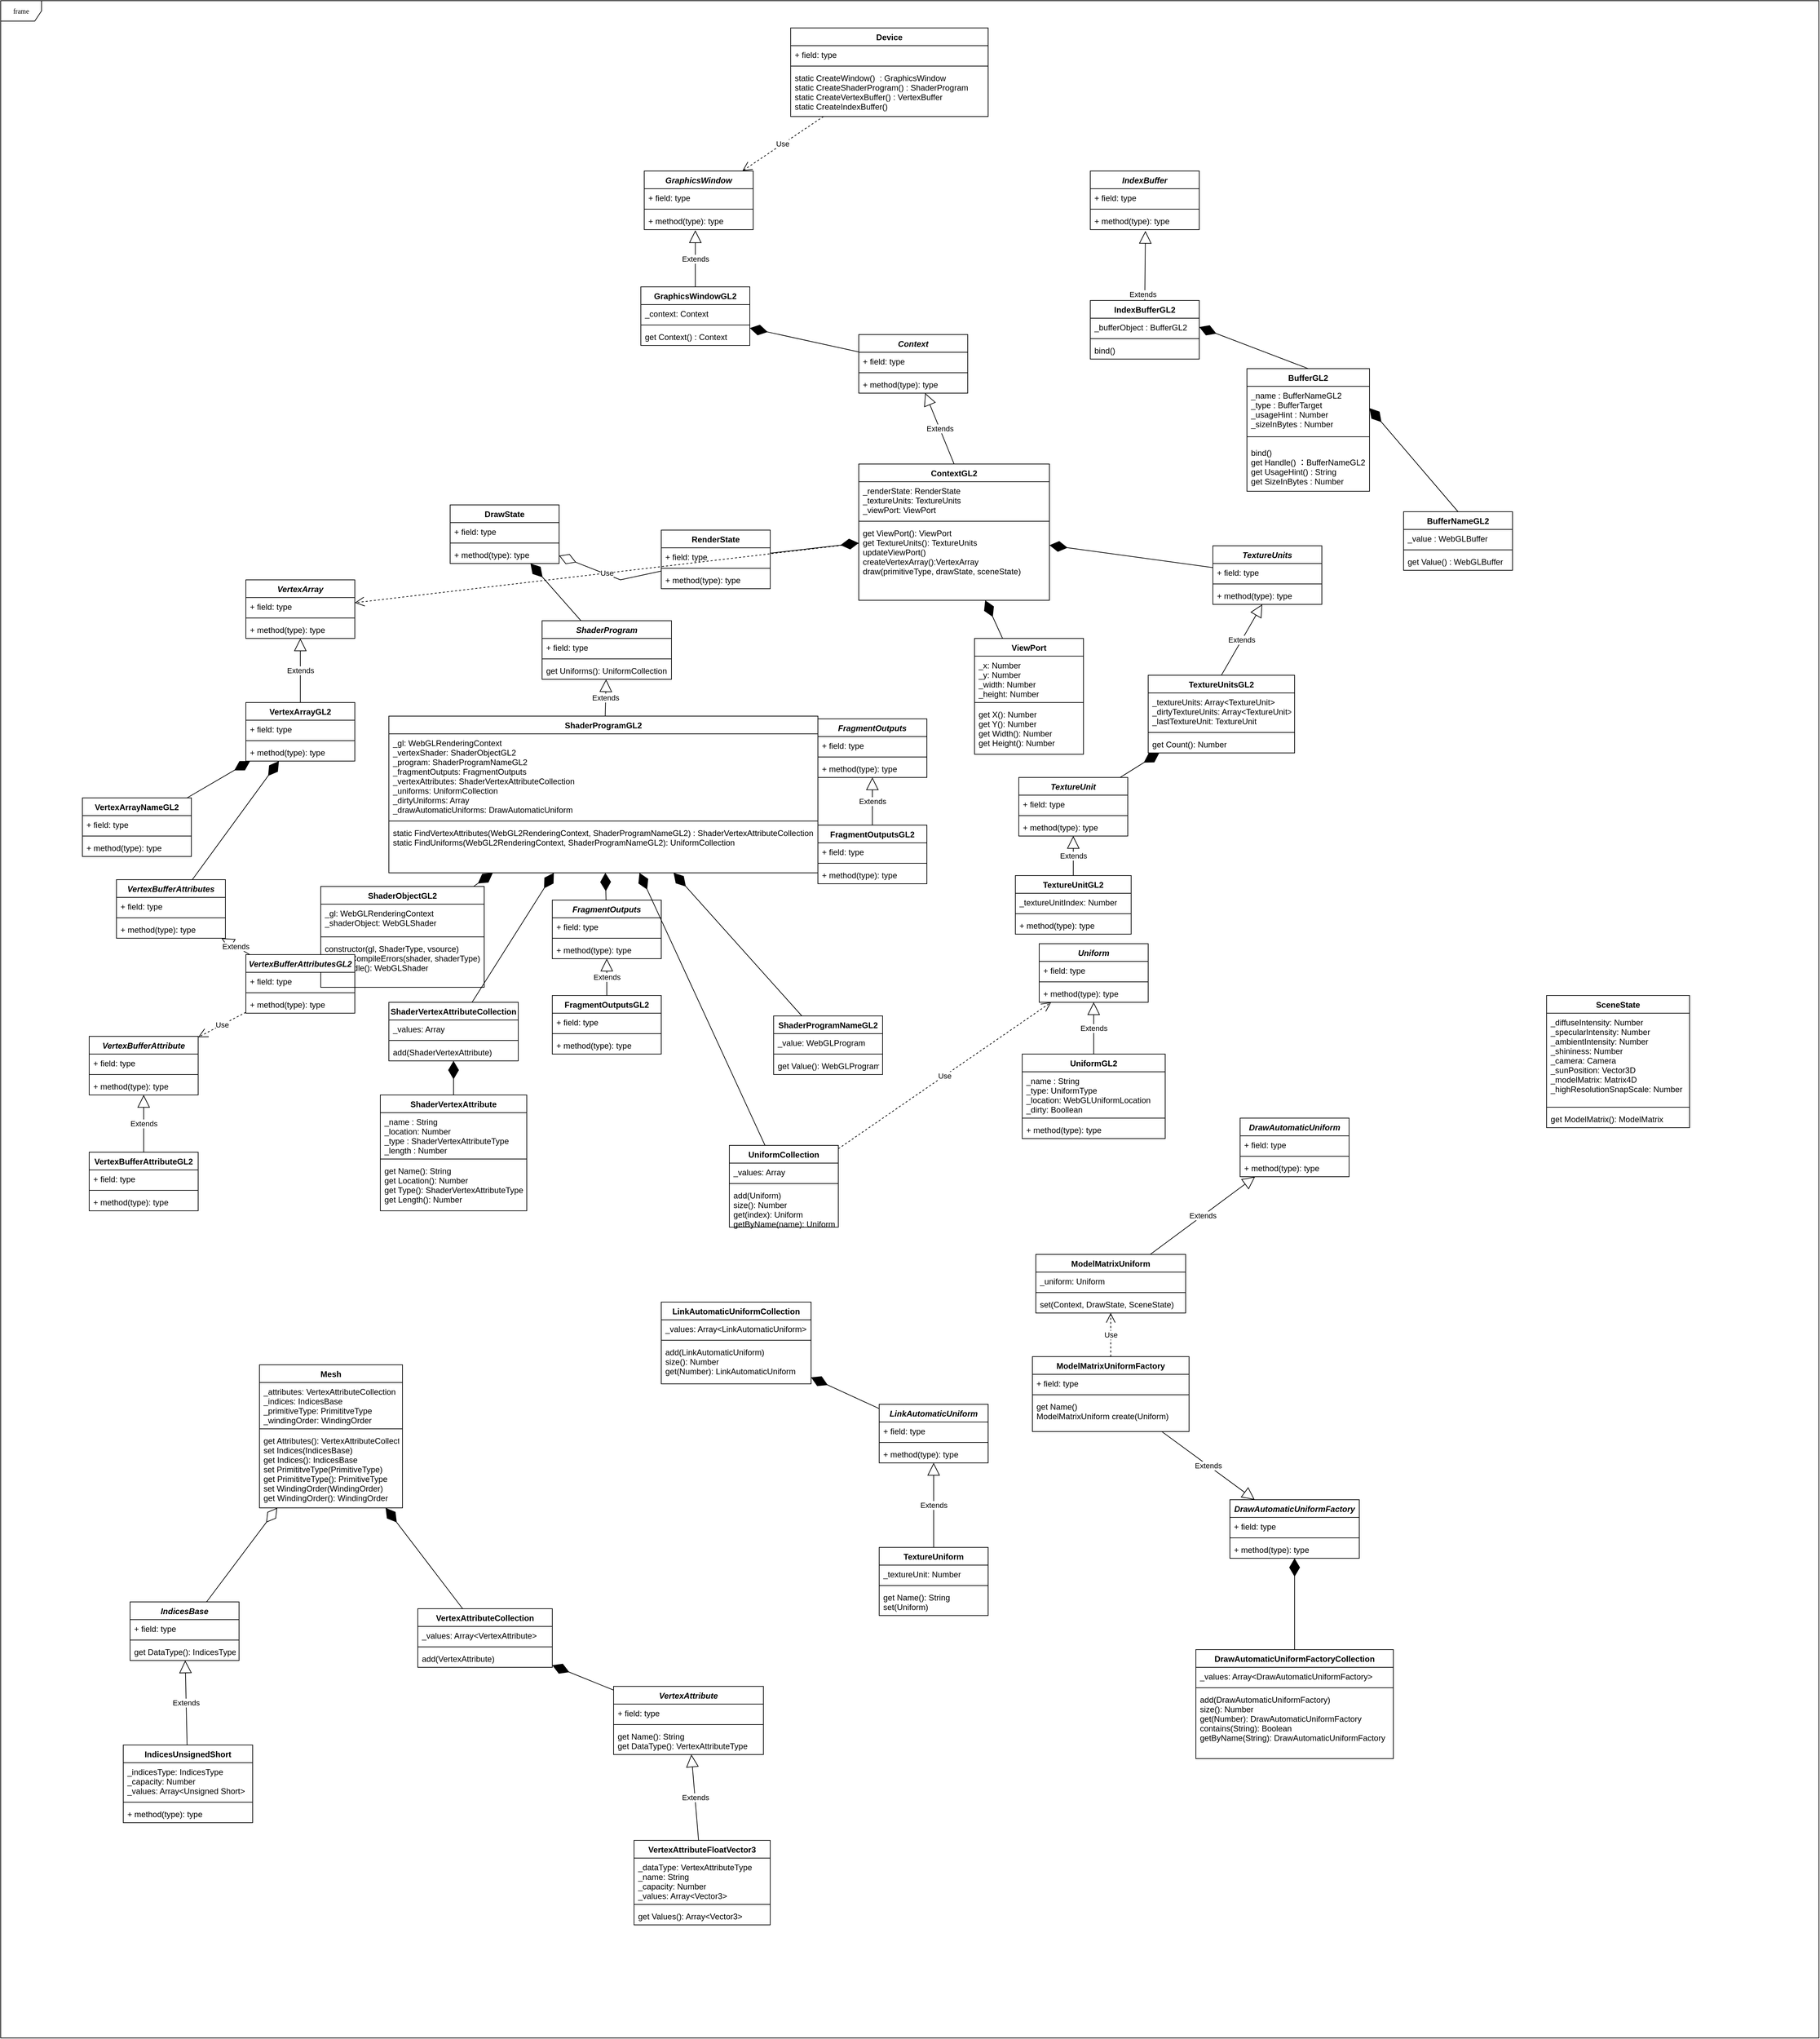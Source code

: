 <mxfile version="17.2.5" type="github">
  <diagram name="Page-1" id="c4acf3e9-155e-7222-9cf6-157b1a14988f">
    <mxGraphModel dx="3122" dy="1862" grid="1" gridSize="10" guides="1" tooltips="1" connect="1" arrows="1" fold="1" page="1" pageScale="1" pageWidth="850" pageHeight="1100" background="none" math="0" shadow="0">
      <root>
        <mxCell id="0" />
        <mxCell id="1" parent="0" />
        <mxCell id="17acba5748e5396b-1" value="frame" style="shape=umlFrame;whiteSpace=wrap;html=1;rounded=0;shadow=0;comic=0;labelBackgroundColor=none;strokeWidth=1;fontFamily=Verdana;fontSize=10;align=center;" parent="1" vertex="1">
          <mxGeometry x="-870" y="-270" width="2670" height="2990" as="geometry" />
        </mxCell>
        <mxCell id="6bP1jbc2AMFmi3UJRwTk-3" value="Device" style="swimlane;fontStyle=1;align=center;verticalAlign=top;childLayout=stackLayout;horizontal=1;startSize=26;horizontalStack=0;resizeParent=1;resizeParentMax=0;resizeLast=0;collapsible=1;marginBottom=0;" parent="1" vertex="1">
          <mxGeometry x="290" y="-230" width="290" height="130" as="geometry" />
        </mxCell>
        <mxCell id="6bP1jbc2AMFmi3UJRwTk-4" value="+ field: type" style="text;strokeColor=none;fillColor=none;align=left;verticalAlign=top;spacingLeft=4;spacingRight=4;overflow=hidden;rotatable=0;points=[[0,0.5],[1,0.5]];portConstraint=eastwest;" parent="6bP1jbc2AMFmi3UJRwTk-3" vertex="1">
          <mxGeometry y="26" width="290" height="26" as="geometry" />
        </mxCell>
        <mxCell id="6bP1jbc2AMFmi3UJRwTk-5" value="" style="line;strokeWidth=1;fillColor=none;align=left;verticalAlign=middle;spacingTop=-1;spacingLeft=3;spacingRight=3;rotatable=0;labelPosition=right;points=[];portConstraint=eastwest;" parent="6bP1jbc2AMFmi3UJRwTk-3" vertex="1">
          <mxGeometry y="52" width="290" height="8" as="geometry" />
        </mxCell>
        <mxCell id="6bP1jbc2AMFmi3UJRwTk-6" value="static CreateWindow()  : GraphicsWindow&#xa;static CreateShaderProgram() : ShaderProgram&#xa;static CreateVertexBuffer() : VertexBuffer&#xa;static CreateIndexBuffer() " style="text;strokeColor=none;fillColor=none;align=left;verticalAlign=top;spacingLeft=4;spacingRight=4;overflow=hidden;rotatable=0;points=[[0,0.5],[1,0.5]];portConstraint=eastwest;" parent="6bP1jbc2AMFmi3UJRwTk-3" vertex="1">
          <mxGeometry y="60" width="290" height="70" as="geometry" />
        </mxCell>
        <mxCell id="6bP1jbc2AMFmi3UJRwTk-7" value="IndexBuffer" style="swimlane;fontStyle=3;align=center;verticalAlign=top;childLayout=stackLayout;horizontal=1;startSize=26;horizontalStack=0;resizeParent=1;resizeParentMax=0;resizeLast=0;collapsible=1;marginBottom=0;" parent="1" vertex="1">
          <mxGeometry x="730" y="-20" width="160" height="86" as="geometry" />
        </mxCell>
        <mxCell id="6bP1jbc2AMFmi3UJRwTk-8" value="+ field: type" style="text;strokeColor=none;fillColor=none;align=left;verticalAlign=top;spacingLeft=4;spacingRight=4;overflow=hidden;rotatable=0;points=[[0,0.5],[1,0.5]];portConstraint=eastwest;" parent="6bP1jbc2AMFmi3UJRwTk-7" vertex="1">
          <mxGeometry y="26" width="160" height="26" as="geometry" />
        </mxCell>
        <mxCell id="6bP1jbc2AMFmi3UJRwTk-9" value="" style="line;strokeWidth=1;fillColor=none;align=left;verticalAlign=middle;spacingTop=-1;spacingLeft=3;spacingRight=3;rotatable=0;labelPosition=right;points=[];portConstraint=eastwest;" parent="6bP1jbc2AMFmi3UJRwTk-7" vertex="1">
          <mxGeometry y="52" width="160" height="8" as="geometry" />
        </mxCell>
        <mxCell id="6bP1jbc2AMFmi3UJRwTk-10" value="+ method(type): type" style="text;strokeColor=none;fillColor=none;align=left;verticalAlign=top;spacingLeft=4;spacingRight=4;overflow=hidden;rotatable=0;points=[[0,0.5],[1,0.5]];portConstraint=eastwest;" parent="6bP1jbc2AMFmi3UJRwTk-7" vertex="1">
          <mxGeometry y="60" width="160" height="26" as="geometry" />
        </mxCell>
        <mxCell id="6bP1jbc2AMFmi3UJRwTk-11" value="IndexBufferGL2" style="swimlane;fontStyle=1;align=center;verticalAlign=top;childLayout=stackLayout;horizontal=1;startSize=26;horizontalStack=0;resizeParent=1;resizeParentMax=0;resizeLast=0;collapsible=1;marginBottom=0;" parent="1" vertex="1">
          <mxGeometry x="730" y="170" width="160" height="86" as="geometry" />
        </mxCell>
        <mxCell id="6bP1jbc2AMFmi3UJRwTk-12" value="_bufferObject : BufferGL2 " style="text;strokeColor=none;fillColor=none;align=left;verticalAlign=top;spacingLeft=4;spacingRight=4;overflow=hidden;rotatable=0;points=[[0,0.5],[1,0.5]];portConstraint=eastwest;" parent="6bP1jbc2AMFmi3UJRwTk-11" vertex="1">
          <mxGeometry y="26" width="160" height="26" as="geometry" />
        </mxCell>
        <mxCell id="6bP1jbc2AMFmi3UJRwTk-13" value="" style="line;strokeWidth=1;fillColor=none;align=left;verticalAlign=middle;spacingTop=-1;spacingLeft=3;spacingRight=3;rotatable=0;labelPosition=right;points=[];portConstraint=eastwest;" parent="6bP1jbc2AMFmi3UJRwTk-11" vertex="1">
          <mxGeometry y="52" width="160" height="8" as="geometry" />
        </mxCell>
        <mxCell id="6bP1jbc2AMFmi3UJRwTk-14" value="bind()" style="text;strokeColor=none;fillColor=none;align=left;verticalAlign=top;spacingLeft=4;spacingRight=4;overflow=hidden;rotatable=0;points=[[0,0.5],[1,0.5]];portConstraint=eastwest;" parent="6bP1jbc2AMFmi3UJRwTk-11" vertex="1">
          <mxGeometry y="60" width="160" height="26" as="geometry" />
        </mxCell>
        <mxCell id="6bP1jbc2AMFmi3UJRwTk-15" value="Extends" style="endArrow=block;endSize=16;endFill=0;html=1;rounded=0;exitX=0.5;exitY=0;exitDx=0;exitDy=0;entryX=0.506;entryY=1.077;entryDx=0;entryDy=0;entryPerimeter=0;" parent="1" source="6bP1jbc2AMFmi3UJRwTk-11" target="6bP1jbc2AMFmi3UJRwTk-10" edge="1">
          <mxGeometry x="1" y="124" width="160" relative="1" as="geometry">
            <mxPoint x="340" y="390" as="sourcePoint" />
            <mxPoint x="500" y="390" as="targetPoint" />
            <Array as="points" />
            <mxPoint x="120" y="94" as="offset" />
          </mxGeometry>
        </mxCell>
        <mxCell id="6bP1jbc2AMFmi3UJRwTk-16" value="BufferGL2" style="swimlane;fontStyle=1;align=center;verticalAlign=top;childLayout=stackLayout;horizontal=1;startSize=26;horizontalStack=0;resizeParent=1;resizeParentMax=0;resizeLast=0;collapsible=1;marginBottom=0;" parent="1" vertex="1">
          <mxGeometry x="960" y="270" width="180" height="180" as="geometry" />
        </mxCell>
        <mxCell id="6bP1jbc2AMFmi3UJRwTk-17" value="_name : BufferNameGL2&#xa;_type : BufferTarget&#xa;_usageHint : Number&#xa;_sizeInBytes : Number" style="text;strokeColor=none;fillColor=none;align=left;verticalAlign=top;spacingLeft=4;spacingRight=4;overflow=hidden;rotatable=0;points=[[0,0.5],[1,0.5]];portConstraint=eastwest;" parent="6bP1jbc2AMFmi3UJRwTk-16" vertex="1">
          <mxGeometry y="26" width="180" height="64" as="geometry" />
        </mxCell>
        <mxCell id="6bP1jbc2AMFmi3UJRwTk-18" value="" style="line;strokeWidth=1;fillColor=none;align=left;verticalAlign=middle;spacingTop=-1;spacingLeft=3;spacingRight=3;rotatable=0;labelPosition=right;points=[];portConstraint=eastwest;" parent="6bP1jbc2AMFmi3UJRwTk-16" vertex="1">
          <mxGeometry y="90" width="180" height="20" as="geometry" />
        </mxCell>
        <mxCell id="6bP1jbc2AMFmi3UJRwTk-19" value="bind()&#xa;get Handle() ：BufferNameGL2&#xa;get UsageHint() : String&#xa;get SizeInBytes : Number&#xa;" style="text;strokeColor=none;fillColor=none;align=left;verticalAlign=top;spacingLeft=4;spacingRight=4;overflow=hidden;rotatable=0;points=[[0,0.5],[1,0.5]];portConstraint=eastwest;" parent="6bP1jbc2AMFmi3UJRwTk-16" vertex="1">
          <mxGeometry y="110" width="180" height="70" as="geometry" />
        </mxCell>
        <mxCell id="6bP1jbc2AMFmi3UJRwTk-20" value="BufferNameGL2" style="swimlane;fontStyle=1;align=center;verticalAlign=top;childLayout=stackLayout;horizontal=1;startSize=26;horizontalStack=0;resizeParent=1;resizeParentMax=0;resizeLast=0;collapsible=1;marginBottom=0;" parent="1" vertex="1">
          <mxGeometry x="1190" y="480" width="160" height="86" as="geometry" />
        </mxCell>
        <mxCell id="6bP1jbc2AMFmi3UJRwTk-21" value="_value : WebGLBuffer&#xa;" style="text;strokeColor=none;fillColor=none;align=left;verticalAlign=top;spacingLeft=4;spacingRight=4;overflow=hidden;rotatable=0;points=[[0,0.5],[1,0.5]];portConstraint=eastwest;" parent="6bP1jbc2AMFmi3UJRwTk-20" vertex="1">
          <mxGeometry y="26" width="160" height="26" as="geometry" />
        </mxCell>
        <mxCell id="6bP1jbc2AMFmi3UJRwTk-22" value="" style="line;strokeWidth=1;fillColor=none;align=left;verticalAlign=middle;spacingTop=-1;spacingLeft=3;spacingRight=3;rotatable=0;labelPosition=right;points=[];portConstraint=eastwest;" parent="6bP1jbc2AMFmi3UJRwTk-20" vertex="1">
          <mxGeometry y="52" width="160" height="8" as="geometry" />
        </mxCell>
        <mxCell id="6bP1jbc2AMFmi3UJRwTk-23" value="get Value() : WebGLBuffer" style="text;strokeColor=none;fillColor=none;align=left;verticalAlign=top;spacingLeft=4;spacingRight=4;overflow=hidden;rotatable=0;points=[[0,0.5],[1,0.5]];portConstraint=eastwest;" parent="6bP1jbc2AMFmi3UJRwTk-20" vertex="1">
          <mxGeometry y="60" width="160" height="26" as="geometry" />
        </mxCell>
        <mxCell id="6bP1jbc2AMFmi3UJRwTk-24" value="" style="endArrow=diamondThin;endFill=1;endSize=24;html=1;rounded=0;exitX=0.5;exitY=0;exitDx=0;exitDy=0;entryX=1;entryY=0.5;entryDx=0;entryDy=0;" parent="1" source="6bP1jbc2AMFmi3UJRwTk-20" target="6bP1jbc2AMFmi3UJRwTk-17" edge="1">
          <mxGeometry width="160" relative="1" as="geometry">
            <mxPoint x="740" y="390" as="sourcePoint" />
            <mxPoint x="900" y="390" as="targetPoint" />
          </mxGeometry>
        </mxCell>
        <mxCell id="6bP1jbc2AMFmi3UJRwTk-27" value="" style="endArrow=diamondThin;endFill=1;endSize=24;html=1;rounded=0;entryX=1;entryY=0.5;entryDx=0;entryDy=0;exitX=0.5;exitY=0;exitDx=0;exitDy=0;" parent="1" source="6bP1jbc2AMFmi3UJRwTk-16" target="6bP1jbc2AMFmi3UJRwTk-12" edge="1">
          <mxGeometry width="160" relative="1" as="geometry">
            <mxPoint x="740" y="290" as="sourcePoint" />
            <mxPoint x="900" y="290" as="targetPoint" />
          </mxGeometry>
        </mxCell>
        <mxCell id="vJM4Io9nj_zBqEGi6Qmv-1" value="GraphicsWindow" style="swimlane;fontStyle=3;align=center;verticalAlign=top;childLayout=stackLayout;horizontal=1;startSize=26;horizontalStack=0;resizeParent=1;resizeParentMax=0;resizeLast=0;collapsible=1;marginBottom=0;" parent="1" vertex="1">
          <mxGeometry x="75" y="-20" width="160" height="86" as="geometry" />
        </mxCell>
        <mxCell id="vJM4Io9nj_zBqEGi6Qmv-2" value="+ field: type" style="text;strokeColor=none;fillColor=none;align=left;verticalAlign=top;spacingLeft=4;spacingRight=4;overflow=hidden;rotatable=0;points=[[0,0.5],[1,0.5]];portConstraint=eastwest;" parent="vJM4Io9nj_zBqEGi6Qmv-1" vertex="1">
          <mxGeometry y="26" width="160" height="26" as="geometry" />
        </mxCell>
        <mxCell id="vJM4Io9nj_zBqEGi6Qmv-3" value="" style="line;strokeWidth=1;fillColor=none;align=left;verticalAlign=middle;spacingTop=-1;spacingLeft=3;spacingRight=3;rotatable=0;labelPosition=right;points=[];portConstraint=eastwest;" parent="vJM4Io9nj_zBqEGi6Qmv-1" vertex="1">
          <mxGeometry y="52" width="160" height="8" as="geometry" />
        </mxCell>
        <mxCell id="vJM4Io9nj_zBqEGi6Qmv-4" value="+ method(type): type" style="text;strokeColor=none;fillColor=none;align=left;verticalAlign=top;spacingLeft=4;spacingRight=4;overflow=hidden;rotatable=0;points=[[0,0.5],[1,0.5]];portConstraint=eastwest;" parent="vJM4Io9nj_zBqEGi6Qmv-1" vertex="1">
          <mxGeometry y="60" width="160" height="26" as="geometry" />
        </mxCell>
        <mxCell id="vJM4Io9nj_zBqEGi6Qmv-9" value="GraphicsWindowGL2" style="swimlane;fontStyle=1;align=center;verticalAlign=top;childLayout=stackLayout;horizontal=1;startSize=26;horizontalStack=0;resizeParent=1;resizeParentMax=0;resizeLast=0;collapsible=1;marginBottom=0;" parent="1" vertex="1">
          <mxGeometry x="70" y="150" width="160" height="86" as="geometry" />
        </mxCell>
        <mxCell id="vJM4Io9nj_zBqEGi6Qmv-10" value="_context: Context" style="text;strokeColor=none;fillColor=none;align=left;verticalAlign=top;spacingLeft=4;spacingRight=4;overflow=hidden;rotatable=0;points=[[0,0.5],[1,0.5]];portConstraint=eastwest;" parent="vJM4Io9nj_zBqEGi6Qmv-9" vertex="1">
          <mxGeometry y="26" width="160" height="26" as="geometry" />
        </mxCell>
        <mxCell id="vJM4Io9nj_zBqEGi6Qmv-11" value="" style="line;strokeWidth=1;fillColor=none;align=left;verticalAlign=middle;spacingTop=-1;spacingLeft=3;spacingRight=3;rotatable=0;labelPosition=right;points=[];portConstraint=eastwest;" parent="vJM4Io9nj_zBqEGi6Qmv-9" vertex="1">
          <mxGeometry y="52" width="160" height="8" as="geometry" />
        </mxCell>
        <mxCell id="vJM4Io9nj_zBqEGi6Qmv-12" value="get Context() : Context" style="text;strokeColor=none;fillColor=none;align=left;verticalAlign=top;spacingLeft=4;spacingRight=4;overflow=hidden;rotatable=0;points=[[0,0.5],[1,0.5]];portConstraint=eastwest;" parent="vJM4Io9nj_zBqEGi6Qmv-9" vertex="1">
          <mxGeometry y="60" width="160" height="26" as="geometry" />
        </mxCell>
        <mxCell id="vJM4Io9nj_zBqEGi6Qmv-13" value="Extends" style="endArrow=block;endSize=16;endFill=0;html=1;rounded=0;exitX=0.5;exitY=0;exitDx=0;exitDy=0;entryX=0.469;entryY=1.038;entryDx=0;entryDy=0;entryPerimeter=0;" parent="1" source="vJM4Io9nj_zBqEGi6Qmv-9" target="vJM4Io9nj_zBqEGi6Qmv-4" edge="1">
          <mxGeometry width="160" relative="1" as="geometry">
            <mxPoint x="380" y="310" as="sourcePoint" />
            <mxPoint x="540" y="310" as="targetPoint" />
          </mxGeometry>
        </mxCell>
        <mxCell id="vJM4Io9nj_zBqEGi6Qmv-14" value="Context" style="swimlane;fontStyle=3;align=center;verticalAlign=top;childLayout=stackLayout;horizontal=1;startSize=26;horizontalStack=0;resizeParent=1;resizeParentMax=0;resizeLast=0;collapsible=1;marginBottom=0;" parent="1" vertex="1">
          <mxGeometry x="390" y="220" width="160" height="86" as="geometry" />
        </mxCell>
        <mxCell id="vJM4Io9nj_zBqEGi6Qmv-15" value="+ field: type" style="text;strokeColor=none;fillColor=none;align=left;verticalAlign=top;spacingLeft=4;spacingRight=4;overflow=hidden;rotatable=0;points=[[0,0.5],[1,0.5]];portConstraint=eastwest;" parent="vJM4Io9nj_zBqEGi6Qmv-14" vertex="1">
          <mxGeometry y="26" width="160" height="26" as="geometry" />
        </mxCell>
        <mxCell id="vJM4Io9nj_zBqEGi6Qmv-16" value="" style="line;strokeWidth=1;fillColor=none;align=left;verticalAlign=middle;spacingTop=-1;spacingLeft=3;spacingRight=3;rotatable=0;labelPosition=right;points=[];portConstraint=eastwest;" parent="vJM4Io9nj_zBqEGi6Qmv-14" vertex="1">
          <mxGeometry y="52" width="160" height="8" as="geometry" />
        </mxCell>
        <mxCell id="vJM4Io9nj_zBqEGi6Qmv-17" value="+ method(type): type" style="text;strokeColor=none;fillColor=none;align=left;verticalAlign=top;spacingLeft=4;spacingRight=4;overflow=hidden;rotatable=0;points=[[0,0.5],[1,0.5]];portConstraint=eastwest;" parent="vJM4Io9nj_zBqEGi6Qmv-14" vertex="1">
          <mxGeometry y="60" width="160" height="26" as="geometry" />
        </mxCell>
        <mxCell id="vJM4Io9nj_zBqEGi6Qmv-18" value="ContextGL2" style="swimlane;fontStyle=1;align=center;verticalAlign=top;childLayout=stackLayout;horizontal=1;startSize=26;horizontalStack=0;resizeParent=1;resizeParentMax=0;resizeLast=0;collapsible=1;marginBottom=0;" parent="1" vertex="1">
          <mxGeometry x="390" y="410" width="280" height="200" as="geometry" />
        </mxCell>
        <mxCell id="vJM4Io9nj_zBqEGi6Qmv-19" value="_renderState: RenderState&#xa;_textureUnits: TextureUnits&#xa;_viewPort: ViewPort" style="text;strokeColor=none;fillColor=none;align=left;verticalAlign=top;spacingLeft=4;spacingRight=4;overflow=hidden;rotatable=0;points=[[0,0.5],[1,0.5]];portConstraint=eastwest;" parent="vJM4Io9nj_zBqEGi6Qmv-18" vertex="1">
          <mxGeometry y="26" width="280" height="54" as="geometry" />
        </mxCell>
        <mxCell id="vJM4Io9nj_zBqEGi6Qmv-20" value="" style="line;strokeWidth=1;fillColor=none;align=left;verticalAlign=middle;spacingTop=-1;spacingLeft=3;spacingRight=3;rotatable=0;labelPosition=right;points=[];portConstraint=eastwest;" parent="vJM4Io9nj_zBqEGi6Qmv-18" vertex="1">
          <mxGeometry y="80" width="280" height="8" as="geometry" />
        </mxCell>
        <mxCell id="vJM4Io9nj_zBqEGi6Qmv-21" value="get ViewPort(): ViewPort&#xa;get TextureUnits(): TextureUnits&#xa;updateViewPort()&#xa;createVertexArray():VertexArray&#xa;draw(primitiveType, drawState, sceneState)" style="text;strokeColor=none;fillColor=none;align=left;verticalAlign=top;spacingLeft=4;spacingRight=4;overflow=hidden;rotatable=0;points=[[0,0.5],[1,0.5]];portConstraint=eastwest;" parent="vJM4Io9nj_zBqEGi6Qmv-18" vertex="1">
          <mxGeometry y="88" width="280" height="112" as="geometry" />
        </mxCell>
        <mxCell id="vJM4Io9nj_zBqEGi6Qmv-23" value="Extends" style="endArrow=block;endSize=16;endFill=0;html=1;rounded=0;exitX=0.5;exitY=0;exitDx=0;exitDy=0;" parent="1" source="vJM4Io9nj_zBqEGi6Qmv-18" target="vJM4Io9nj_zBqEGi6Qmv-14" edge="1">
          <mxGeometry width="160" relative="1" as="geometry">
            <mxPoint x="-10" y="510" as="sourcePoint" />
            <mxPoint x="470" y="310" as="targetPoint" />
          </mxGeometry>
        </mxCell>
        <mxCell id="3BeOqxg2h7bQfwQp6ark-1" value="RenderState" style="swimlane;fontStyle=1;align=center;verticalAlign=top;childLayout=stackLayout;horizontal=1;startSize=26;horizontalStack=0;resizeParent=1;resizeParentMax=0;resizeLast=0;collapsible=1;marginBottom=0;" parent="1" vertex="1">
          <mxGeometry x="100" y="507" width="160" height="86" as="geometry" />
        </mxCell>
        <mxCell id="3BeOqxg2h7bQfwQp6ark-2" value="+ field: type" style="text;strokeColor=none;fillColor=none;align=left;verticalAlign=top;spacingLeft=4;spacingRight=4;overflow=hidden;rotatable=0;points=[[0,0.5],[1,0.5]];portConstraint=eastwest;" parent="3BeOqxg2h7bQfwQp6ark-1" vertex="1">
          <mxGeometry y="26" width="160" height="26" as="geometry" />
        </mxCell>
        <mxCell id="3BeOqxg2h7bQfwQp6ark-3" value="" style="line;strokeWidth=1;fillColor=none;align=left;verticalAlign=middle;spacingTop=-1;spacingLeft=3;spacingRight=3;rotatable=0;labelPosition=right;points=[];portConstraint=eastwest;" parent="3BeOqxg2h7bQfwQp6ark-1" vertex="1">
          <mxGeometry y="52" width="160" height="8" as="geometry" />
        </mxCell>
        <mxCell id="3BeOqxg2h7bQfwQp6ark-4" value="+ method(type): type" style="text;strokeColor=none;fillColor=none;align=left;verticalAlign=top;spacingLeft=4;spacingRight=4;overflow=hidden;rotatable=0;points=[[0,0.5],[1,0.5]];portConstraint=eastwest;" parent="3BeOqxg2h7bQfwQp6ark-1" vertex="1">
          <mxGeometry y="60" width="160" height="26" as="geometry" />
        </mxCell>
        <mxCell id="3BeOqxg2h7bQfwQp6ark-5" value="TextureUnits" style="swimlane;fontStyle=3;align=center;verticalAlign=top;childLayout=stackLayout;horizontal=1;startSize=26;horizontalStack=0;resizeParent=1;resizeParentMax=0;resizeLast=0;collapsible=1;marginBottom=0;" parent="1" vertex="1">
          <mxGeometry x="910" y="530" width="160" height="86" as="geometry" />
        </mxCell>
        <mxCell id="3BeOqxg2h7bQfwQp6ark-6" value="+ field: type" style="text;strokeColor=none;fillColor=none;align=left;verticalAlign=top;spacingLeft=4;spacingRight=4;overflow=hidden;rotatable=0;points=[[0,0.5],[1,0.5]];portConstraint=eastwest;" parent="3BeOqxg2h7bQfwQp6ark-5" vertex="1">
          <mxGeometry y="26" width="160" height="26" as="geometry" />
        </mxCell>
        <mxCell id="3BeOqxg2h7bQfwQp6ark-7" value="" style="line;strokeWidth=1;fillColor=none;align=left;verticalAlign=middle;spacingTop=-1;spacingLeft=3;spacingRight=3;rotatable=0;labelPosition=right;points=[];portConstraint=eastwest;" parent="3BeOqxg2h7bQfwQp6ark-5" vertex="1">
          <mxGeometry y="52" width="160" height="8" as="geometry" />
        </mxCell>
        <mxCell id="3BeOqxg2h7bQfwQp6ark-8" value="+ method(type): type" style="text;strokeColor=none;fillColor=none;align=left;verticalAlign=top;spacingLeft=4;spacingRight=4;overflow=hidden;rotatable=0;points=[[0,0.5],[1,0.5]];portConstraint=eastwest;" parent="3BeOqxg2h7bQfwQp6ark-5" vertex="1">
          <mxGeometry y="60" width="160" height="26" as="geometry" />
        </mxCell>
        <mxCell id="3BeOqxg2h7bQfwQp6ark-9" value="TextureUnitsGL2" style="swimlane;fontStyle=1;align=center;verticalAlign=top;childLayout=stackLayout;horizontal=1;startSize=26;horizontalStack=0;resizeParent=1;resizeParentMax=0;resizeLast=0;collapsible=1;marginBottom=0;" parent="1" vertex="1">
          <mxGeometry x="815" y="720" width="215" height="114" as="geometry" />
        </mxCell>
        <mxCell id="3BeOqxg2h7bQfwQp6ark-10" value="_textureUnits: Array&lt;TextureUnit&gt;&#xa;_dirtyTextureUnits: Array&lt;TextureUnit&gt;&#xa;_lastTextureUnit: TextureUnit&#xa;" style="text;strokeColor=none;fillColor=none;align=left;verticalAlign=top;spacingLeft=4;spacingRight=4;overflow=hidden;rotatable=0;points=[[0,0.5],[1,0.5]];portConstraint=eastwest;" parent="3BeOqxg2h7bQfwQp6ark-9" vertex="1">
          <mxGeometry y="26" width="215" height="54" as="geometry" />
        </mxCell>
        <mxCell id="3BeOqxg2h7bQfwQp6ark-11" value="" style="line;strokeWidth=1;fillColor=none;align=left;verticalAlign=middle;spacingTop=-1;spacingLeft=3;spacingRight=3;rotatable=0;labelPosition=right;points=[];portConstraint=eastwest;" parent="3BeOqxg2h7bQfwQp6ark-9" vertex="1">
          <mxGeometry y="80" width="215" height="8" as="geometry" />
        </mxCell>
        <mxCell id="3BeOqxg2h7bQfwQp6ark-12" value="get Count(): Number" style="text;strokeColor=none;fillColor=none;align=left;verticalAlign=top;spacingLeft=4;spacingRight=4;overflow=hidden;rotatable=0;points=[[0,0.5],[1,0.5]];portConstraint=eastwest;" parent="3BeOqxg2h7bQfwQp6ark-9" vertex="1">
          <mxGeometry y="88" width="215" height="26" as="geometry" />
        </mxCell>
        <mxCell id="3BeOqxg2h7bQfwQp6ark-13" value="Extends" style="endArrow=block;endSize=16;endFill=0;html=1;rounded=0;exitX=0.5;exitY=0;exitDx=0;exitDy=0;" parent="1" source="3BeOqxg2h7bQfwQp6ark-9" target="3BeOqxg2h7bQfwQp6ark-8" edge="1">
          <mxGeometry width="160" relative="1" as="geometry">
            <mxPoint x="160" y="810" as="sourcePoint" />
            <mxPoint x="320" y="810" as="targetPoint" />
          </mxGeometry>
        </mxCell>
        <mxCell id="3BeOqxg2h7bQfwQp6ark-14" value="TextureUnit" style="swimlane;fontStyle=3;align=center;verticalAlign=top;childLayout=stackLayout;horizontal=1;startSize=26;horizontalStack=0;resizeParent=1;resizeParentMax=0;resizeLast=0;collapsible=1;marginBottom=0;" parent="1" vertex="1">
          <mxGeometry x="625" y="870" width="160" height="86" as="geometry" />
        </mxCell>
        <mxCell id="3BeOqxg2h7bQfwQp6ark-15" value="+ field: type" style="text;strokeColor=none;fillColor=none;align=left;verticalAlign=top;spacingLeft=4;spacingRight=4;overflow=hidden;rotatable=0;points=[[0,0.5],[1,0.5]];portConstraint=eastwest;" parent="3BeOqxg2h7bQfwQp6ark-14" vertex="1">
          <mxGeometry y="26" width="160" height="26" as="geometry" />
        </mxCell>
        <mxCell id="3BeOqxg2h7bQfwQp6ark-16" value="" style="line;strokeWidth=1;fillColor=none;align=left;verticalAlign=middle;spacingTop=-1;spacingLeft=3;spacingRight=3;rotatable=0;labelPosition=right;points=[];portConstraint=eastwest;" parent="3BeOqxg2h7bQfwQp6ark-14" vertex="1">
          <mxGeometry y="52" width="160" height="8" as="geometry" />
        </mxCell>
        <mxCell id="3BeOqxg2h7bQfwQp6ark-17" value="+ method(type): type" style="text;strokeColor=none;fillColor=none;align=left;verticalAlign=top;spacingLeft=4;spacingRight=4;overflow=hidden;rotatable=0;points=[[0,0.5],[1,0.5]];portConstraint=eastwest;" parent="3BeOqxg2h7bQfwQp6ark-14" vertex="1">
          <mxGeometry y="60" width="160" height="26" as="geometry" />
        </mxCell>
        <mxCell id="3BeOqxg2h7bQfwQp6ark-18" value="TextureUnitGL2" style="swimlane;fontStyle=1;align=center;verticalAlign=top;childLayout=stackLayout;horizontal=1;startSize=26;horizontalStack=0;resizeParent=1;resizeParentMax=0;resizeLast=0;collapsible=1;marginBottom=0;" parent="1" vertex="1">
          <mxGeometry x="620" y="1014" width="170" height="86" as="geometry" />
        </mxCell>
        <mxCell id="3BeOqxg2h7bQfwQp6ark-19" value="_textureUnitIndex: Number" style="text;strokeColor=none;fillColor=none;align=left;verticalAlign=top;spacingLeft=4;spacingRight=4;overflow=hidden;rotatable=0;points=[[0,0.5],[1,0.5]];portConstraint=eastwest;" parent="3BeOqxg2h7bQfwQp6ark-18" vertex="1">
          <mxGeometry y="26" width="170" height="26" as="geometry" />
        </mxCell>
        <mxCell id="3BeOqxg2h7bQfwQp6ark-20" value="" style="line;strokeWidth=1;fillColor=none;align=left;verticalAlign=middle;spacingTop=-1;spacingLeft=3;spacingRight=3;rotatable=0;labelPosition=right;points=[];portConstraint=eastwest;" parent="3BeOqxg2h7bQfwQp6ark-18" vertex="1">
          <mxGeometry y="52" width="170" height="8" as="geometry" />
        </mxCell>
        <mxCell id="3BeOqxg2h7bQfwQp6ark-21" value="+ method(type): type" style="text;strokeColor=none;fillColor=none;align=left;verticalAlign=top;spacingLeft=4;spacingRight=4;overflow=hidden;rotatable=0;points=[[0,0.5],[1,0.5]];portConstraint=eastwest;" parent="3BeOqxg2h7bQfwQp6ark-18" vertex="1">
          <mxGeometry y="60" width="170" height="26" as="geometry" />
        </mxCell>
        <mxCell id="3BeOqxg2h7bQfwQp6ark-22" value="Extends" style="endArrow=block;endSize=16;endFill=0;html=1;rounded=0;exitX=0.5;exitY=0;exitDx=0;exitDy=0;" parent="1" source="3BeOqxg2h7bQfwQp6ark-18" target="3BeOqxg2h7bQfwQp6ark-14" edge="1">
          <mxGeometry width="160" relative="1" as="geometry">
            <mxPoint x="160" y="810" as="sourcePoint" />
            <mxPoint x="320" y="810" as="targetPoint" />
          </mxGeometry>
        </mxCell>
        <mxCell id="3BeOqxg2h7bQfwQp6ark-23" value="" style="endArrow=diamondThin;endFill=1;endSize=24;html=1;rounded=0;" parent="1" source="3BeOqxg2h7bQfwQp6ark-14" target="3BeOqxg2h7bQfwQp6ark-9" edge="1">
          <mxGeometry width="160" relative="1" as="geometry">
            <mxPoint x="160" y="810" as="sourcePoint" />
            <mxPoint x="320" y="810" as="targetPoint" />
          </mxGeometry>
        </mxCell>
        <mxCell id="3BeOqxg2h7bQfwQp6ark-24" value="" style="endArrow=diamondThin;endFill=1;endSize=24;html=1;rounded=0;" parent="1" source="3BeOqxg2h7bQfwQp6ark-5" target="vJM4Io9nj_zBqEGi6Qmv-18" edge="1">
          <mxGeometry width="160" relative="1" as="geometry">
            <mxPoint x="160" y="710" as="sourcePoint" />
            <mxPoint x="320" y="710" as="targetPoint" />
          </mxGeometry>
        </mxCell>
        <mxCell id="3BeOqxg2h7bQfwQp6ark-25" value="" style="endArrow=diamondThin;endFill=1;endSize=24;html=1;rounded=0;" parent="1" source="3BeOqxg2h7bQfwQp6ark-1" target="vJM4Io9nj_zBqEGi6Qmv-18" edge="1">
          <mxGeometry width="160" relative="1" as="geometry">
            <mxPoint x="160" y="510" as="sourcePoint" />
            <mxPoint x="320" y="510" as="targetPoint" />
          </mxGeometry>
        </mxCell>
        <mxCell id="3BeOqxg2h7bQfwQp6ark-27" value="Use" style="endArrow=open;endSize=12;dashed=1;html=1;rounded=0;" parent="1" source="6bP1jbc2AMFmi3UJRwTk-3" target="vJM4Io9nj_zBqEGi6Qmv-1" edge="1">
          <mxGeometry width="160" relative="1" as="geometry">
            <mxPoint x="160" y="10" as="sourcePoint" />
            <mxPoint x="320" y="10" as="targetPoint" />
          </mxGeometry>
        </mxCell>
        <mxCell id="3BeOqxg2h7bQfwQp6ark-28" value="" style="endArrow=diamondThin;endFill=1;endSize=24;html=1;rounded=0;" parent="1" source="vJM4Io9nj_zBqEGi6Qmv-14" target="vJM4Io9nj_zBqEGi6Qmv-9" edge="1">
          <mxGeometry width="160" relative="1" as="geometry">
            <mxPoint x="160" y="10" as="sourcePoint" />
            <mxPoint x="320" y="10" as="targetPoint" />
          </mxGeometry>
        </mxCell>
        <mxCell id="3BeOqxg2h7bQfwQp6ark-29" value="DrawState" style="swimlane;fontStyle=1;align=center;verticalAlign=top;childLayout=stackLayout;horizontal=1;startSize=26;horizontalStack=0;resizeParent=1;resizeParentMax=0;resizeLast=0;collapsible=1;marginBottom=0;" parent="1" vertex="1">
          <mxGeometry x="-210" y="470" width="160" height="86" as="geometry" />
        </mxCell>
        <mxCell id="3BeOqxg2h7bQfwQp6ark-30" value="+ field: type" style="text;strokeColor=none;fillColor=none;align=left;verticalAlign=top;spacingLeft=4;spacingRight=4;overflow=hidden;rotatable=0;points=[[0,0.5],[1,0.5]];portConstraint=eastwest;" parent="3BeOqxg2h7bQfwQp6ark-29" vertex="1">
          <mxGeometry y="26" width="160" height="26" as="geometry" />
        </mxCell>
        <mxCell id="3BeOqxg2h7bQfwQp6ark-31" value="" style="line;strokeWidth=1;fillColor=none;align=left;verticalAlign=middle;spacingTop=-1;spacingLeft=3;spacingRight=3;rotatable=0;labelPosition=right;points=[];portConstraint=eastwest;" parent="3BeOqxg2h7bQfwQp6ark-29" vertex="1">
          <mxGeometry y="52" width="160" height="8" as="geometry" />
        </mxCell>
        <mxCell id="3BeOqxg2h7bQfwQp6ark-32" value="+ method(type): type" style="text;strokeColor=none;fillColor=none;align=left;verticalAlign=top;spacingLeft=4;spacingRight=4;overflow=hidden;rotatable=0;points=[[0,0.5],[1,0.5]];portConstraint=eastwest;" parent="3BeOqxg2h7bQfwQp6ark-29" vertex="1">
          <mxGeometry y="60" width="160" height="26" as="geometry" />
        </mxCell>
        <mxCell id="3BeOqxg2h7bQfwQp6ark-33" value="" style="endArrow=diamondThin;endFill=0;endSize=24;html=1;rounded=0;" parent="1" source="3BeOqxg2h7bQfwQp6ark-1" target="3BeOqxg2h7bQfwQp6ark-29" edge="1">
          <mxGeometry width="160" relative="1" as="geometry">
            <mxPoint x="-210" y="510" as="sourcePoint" />
            <mxPoint x="-50" y="510" as="targetPoint" />
            <Array as="points">
              <mxPoint x="40" y="580" />
            </Array>
          </mxGeometry>
        </mxCell>
        <mxCell id="3BeOqxg2h7bQfwQp6ark-34" value="ShaderProgram" style="swimlane;fontStyle=3;align=center;verticalAlign=top;childLayout=stackLayout;horizontal=1;startSize=26;horizontalStack=0;resizeParent=1;resizeParentMax=0;resizeLast=0;collapsible=1;marginBottom=0;" parent="1" vertex="1">
          <mxGeometry x="-75" y="640" width="190" height="86" as="geometry" />
        </mxCell>
        <mxCell id="3BeOqxg2h7bQfwQp6ark-35" value="+ field: type" style="text;strokeColor=none;fillColor=none;align=left;verticalAlign=top;spacingLeft=4;spacingRight=4;overflow=hidden;rotatable=0;points=[[0,0.5],[1,0.5]];portConstraint=eastwest;" parent="3BeOqxg2h7bQfwQp6ark-34" vertex="1">
          <mxGeometry y="26" width="190" height="26" as="geometry" />
        </mxCell>
        <mxCell id="3BeOqxg2h7bQfwQp6ark-36" value="" style="line;strokeWidth=1;fillColor=none;align=left;verticalAlign=middle;spacingTop=-1;spacingLeft=3;spacingRight=3;rotatable=0;labelPosition=right;points=[];portConstraint=eastwest;" parent="3BeOqxg2h7bQfwQp6ark-34" vertex="1">
          <mxGeometry y="52" width="190" height="8" as="geometry" />
        </mxCell>
        <mxCell id="3BeOqxg2h7bQfwQp6ark-37" value="get Uniforms(): UniformCollection" style="text;strokeColor=none;fillColor=none;align=left;verticalAlign=top;spacingLeft=4;spacingRight=4;overflow=hidden;rotatable=0;points=[[0,0.5],[1,0.5]];portConstraint=eastwest;" parent="3BeOqxg2h7bQfwQp6ark-34" vertex="1">
          <mxGeometry y="60" width="190" height="26" as="geometry" />
        </mxCell>
        <mxCell id="3BeOqxg2h7bQfwQp6ark-38" value="ShaderProgramGL2" style="swimlane;fontStyle=1;align=center;verticalAlign=top;childLayout=stackLayout;horizontal=1;startSize=26;horizontalStack=0;resizeParent=1;resizeParentMax=0;resizeLast=0;collapsible=1;marginBottom=0;" parent="1" vertex="1">
          <mxGeometry x="-300" y="780" width="630" height="230" as="geometry" />
        </mxCell>
        <mxCell id="3BeOqxg2h7bQfwQp6ark-39" value="_gl: WebGLRenderingContext&#xa;_vertexShader: ShaderObjectGL2&#xa;_program: ShaderProgramNameGL2&#xa;_fragmentOutputs: FragmentOutputs&#xa;_vertexAttributes: ShaderVertexAttributeCollection&#xa;_uniforms: UniformCollection&#xa;_dirtyUniforms: Array&#xa;_drawAutomaticUniforms: DrawAutomaticUniform" style="text;strokeColor=none;fillColor=none;align=left;verticalAlign=top;spacingLeft=4;spacingRight=4;overflow=hidden;rotatable=0;points=[[0,0.5],[1,0.5]];portConstraint=eastwest;" parent="3BeOqxg2h7bQfwQp6ark-38" vertex="1">
          <mxGeometry y="26" width="630" height="124" as="geometry" />
        </mxCell>
        <mxCell id="3BeOqxg2h7bQfwQp6ark-40" value="" style="line;strokeWidth=1;fillColor=none;align=left;verticalAlign=middle;spacingTop=-1;spacingLeft=3;spacingRight=3;rotatable=0;labelPosition=right;points=[];portConstraint=eastwest;" parent="3BeOqxg2h7bQfwQp6ark-38" vertex="1">
          <mxGeometry y="150" width="630" height="8" as="geometry" />
        </mxCell>
        <mxCell id="3BeOqxg2h7bQfwQp6ark-41" value="static FindVertexAttributes(WebGL2RenderingContext, ShaderProgramNameGL2) : ShaderVertexAttributeCollection&#xa;static FindUniforms(WebGL2RenderingContext, ShaderProgramNameGL2): UniformCollection" style="text;strokeColor=none;fillColor=none;align=left;verticalAlign=top;spacingLeft=4;spacingRight=4;overflow=hidden;rotatable=0;points=[[0,0.5],[1,0.5]];portConstraint=eastwest;" parent="3BeOqxg2h7bQfwQp6ark-38" vertex="1">
          <mxGeometry y="158" width="630" height="72" as="geometry" />
        </mxCell>
        <mxCell id="3BeOqxg2h7bQfwQp6ark-42" value="Extends" style="endArrow=block;endSize=16;endFill=0;html=1;rounded=0;" parent="1" source="3BeOqxg2h7bQfwQp6ark-38" target="3BeOqxg2h7bQfwQp6ark-34" edge="1">
          <mxGeometry width="160" relative="1" as="geometry">
            <mxPoint x="-210" y="710" as="sourcePoint" />
            <mxPoint x="-50" y="710" as="targetPoint" />
          </mxGeometry>
        </mxCell>
        <mxCell id="3BeOqxg2h7bQfwQp6ark-43" value="ShaderObjectGL2" style="swimlane;fontStyle=1;align=center;verticalAlign=top;childLayout=stackLayout;horizontal=1;startSize=26;horizontalStack=0;resizeParent=1;resizeParentMax=0;resizeLast=0;collapsible=1;marginBottom=0;" parent="1" vertex="1">
          <mxGeometry x="-400" y="1030" width="240" height="148" as="geometry" />
        </mxCell>
        <mxCell id="3BeOqxg2h7bQfwQp6ark-44" value="_gl: WebGLRenderingContext&#xa;_shaderObject: WebGLShader" style="text;strokeColor=none;fillColor=none;align=left;verticalAlign=top;spacingLeft=4;spacingRight=4;overflow=hidden;rotatable=0;points=[[0,0.5],[1,0.5]];portConstraint=eastwest;" parent="3BeOqxg2h7bQfwQp6ark-43" vertex="1">
          <mxGeometry y="26" width="240" height="44" as="geometry" />
        </mxCell>
        <mxCell id="3BeOqxg2h7bQfwQp6ark-45" value="" style="line;strokeWidth=1;fillColor=none;align=left;verticalAlign=middle;spacingTop=-1;spacingLeft=3;spacingRight=3;rotatable=0;labelPosition=right;points=[];portConstraint=eastwest;" parent="3BeOqxg2h7bQfwQp6ark-43" vertex="1">
          <mxGeometry y="70" width="240" height="8" as="geometry" />
        </mxCell>
        <mxCell id="3BeOqxg2h7bQfwQp6ark-46" value="constructor(gl, ShaderType, vsource)&#xa;_checkCompileErrors(shader, shaderType)&#xa;get Handle(): WebGLShader" style="text;strokeColor=none;fillColor=none;align=left;verticalAlign=top;spacingLeft=4;spacingRight=4;overflow=hidden;rotatable=0;points=[[0,0.5],[1,0.5]];portConstraint=eastwest;" parent="3BeOqxg2h7bQfwQp6ark-43" vertex="1">
          <mxGeometry y="78" width="240" height="70" as="geometry" />
        </mxCell>
        <mxCell id="3BeOqxg2h7bQfwQp6ark-47" value="" style="endArrow=diamondThin;endFill=1;endSize=24;html=1;rounded=0;" parent="1" source="3BeOqxg2h7bQfwQp6ark-43" target="3BeOqxg2h7bQfwQp6ark-38" edge="1">
          <mxGeometry width="160" relative="1" as="geometry">
            <mxPoint x="-210" y="710" as="sourcePoint" />
            <mxPoint x="-50" y="710" as="targetPoint" />
          </mxGeometry>
        </mxCell>
        <mxCell id="3BeOqxg2h7bQfwQp6ark-48" value="ShaderProgramNameGL2" style="swimlane;fontStyle=1;align=center;verticalAlign=top;childLayout=stackLayout;horizontal=1;startSize=26;horizontalStack=0;resizeParent=1;resizeParentMax=0;resizeLast=0;collapsible=1;marginBottom=0;" parent="1" vertex="1">
          <mxGeometry x="265" y="1220" width="160" height="86" as="geometry" />
        </mxCell>
        <mxCell id="3BeOqxg2h7bQfwQp6ark-49" value="_value: WebGLProgram" style="text;strokeColor=none;fillColor=none;align=left;verticalAlign=top;spacingLeft=4;spacingRight=4;overflow=hidden;rotatable=0;points=[[0,0.5],[1,0.5]];portConstraint=eastwest;" parent="3BeOqxg2h7bQfwQp6ark-48" vertex="1">
          <mxGeometry y="26" width="160" height="26" as="geometry" />
        </mxCell>
        <mxCell id="3BeOqxg2h7bQfwQp6ark-50" value="" style="line;strokeWidth=1;fillColor=none;align=left;verticalAlign=middle;spacingTop=-1;spacingLeft=3;spacingRight=3;rotatable=0;labelPosition=right;points=[];portConstraint=eastwest;" parent="3BeOqxg2h7bQfwQp6ark-48" vertex="1">
          <mxGeometry y="52" width="160" height="8" as="geometry" />
        </mxCell>
        <mxCell id="3BeOqxg2h7bQfwQp6ark-51" value="get Value(): WebGLProgram" style="text;strokeColor=none;fillColor=none;align=left;verticalAlign=top;spacingLeft=4;spacingRight=4;overflow=hidden;rotatable=0;points=[[0,0.5],[1,0.5]];portConstraint=eastwest;" parent="3BeOqxg2h7bQfwQp6ark-48" vertex="1">
          <mxGeometry y="60" width="160" height="26" as="geometry" />
        </mxCell>
        <mxCell id="3BeOqxg2h7bQfwQp6ark-52" value="" style="endArrow=diamondThin;endFill=1;endSize=24;html=1;rounded=0;" parent="1" source="3BeOqxg2h7bQfwQp6ark-48" target="3BeOqxg2h7bQfwQp6ark-38" edge="1">
          <mxGeometry width="160" relative="1" as="geometry">
            <mxPoint x="-210" y="810" as="sourcePoint" />
            <mxPoint x="-50" y="810" as="targetPoint" />
          </mxGeometry>
        </mxCell>
        <mxCell id="3BeOqxg2h7bQfwQp6ark-53" value="FragmentOutputs" style="swimlane;fontStyle=3;align=center;verticalAlign=top;childLayout=stackLayout;horizontal=1;startSize=26;horizontalStack=0;resizeParent=1;resizeParentMax=0;resizeLast=0;collapsible=1;marginBottom=0;" parent="1" vertex="1">
          <mxGeometry x="-60" y="1050" width="160" height="86" as="geometry" />
        </mxCell>
        <mxCell id="3BeOqxg2h7bQfwQp6ark-54" value="+ field: type" style="text;strokeColor=none;fillColor=none;align=left;verticalAlign=top;spacingLeft=4;spacingRight=4;overflow=hidden;rotatable=0;points=[[0,0.5],[1,0.5]];portConstraint=eastwest;" parent="3BeOqxg2h7bQfwQp6ark-53" vertex="1">
          <mxGeometry y="26" width="160" height="26" as="geometry" />
        </mxCell>
        <mxCell id="3BeOqxg2h7bQfwQp6ark-55" value="" style="line;strokeWidth=1;fillColor=none;align=left;verticalAlign=middle;spacingTop=-1;spacingLeft=3;spacingRight=3;rotatable=0;labelPosition=right;points=[];portConstraint=eastwest;" parent="3BeOqxg2h7bQfwQp6ark-53" vertex="1">
          <mxGeometry y="52" width="160" height="8" as="geometry" />
        </mxCell>
        <mxCell id="3BeOqxg2h7bQfwQp6ark-56" value="+ method(type): type" style="text;strokeColor=none;fillColor=none;align=left;verticalAlign=top;spacingLeft=4;spacingRight=4;overflow=hidden;rotatable=0;points=[[0,0.5],[1,0.5]];portConstraint=eastwest;" parent="3BeOqxg2h7bQfwQp6ark-53" vertex="1">
          <mxGeometry y="60" width="160" height="26" as="geometry" />
        </mxCell>
        <mxCell id="3BeOqxg2h7bQfwQp6ark-57" value="FragmentOutputsGL2" style="swimlane;fontStyle=1;align=center;verticalAlign=top;childLayout=stackLayout;horizontal=1;startSize=26;horizontalStack=0;resizeParent=1;resizeParentMax=0;resizeLast=0;collapsible=1;marginBottom=0;" parent="1" vertex="1">
          <mxGeometry x="-60" y="1190" width="160" height="86" as="geometry" />
        </mxCell>
        <mxCell id="3BeOqxg2h7bQfwQp6ark-58" value="+ field: type" style="text;strokeColor=none;fillColor=none;align=left;verticalAlign=top;spacingLeft=4;spacingRight=4;overflow=hidden;rotatable=0;points=[[0,0.5],[1,0.5]];portConstraint=eastwest;" parent="3BeOqxg2h7bQfwQp6ark-57" vertex="1">
          <mxGeometry y="26" width="160" height="26" as="geometry" />
        </mxCell>
        <mxCell id="3BeOqxg2h7bQfwQp6ark-59" value="" style="line;strokeWidth=1;fillColor=none;align=left;verticalAlign=middle;spacingTop=-1;spacingLeft=3;spacingRight=3;rotatable=0;labelPosition=right;points=[];portConstraint=eastwest;" parent="3BeOqxg2h7bQfwQp6ark-57" vertex="1">
          <mxGeometry y="52" width="160" height="8" as="geometry" />
        </mxCell>
        <mxCell id="3BeOqxg2h7bQfwQp6ark-60" value="+ method(type): type" style="text;strokeColor=none;fillColor=none;align=left;verticalAlign=top;spacingLeft=4;spacingRight=4;overflow=hidden;rotatable=0;points=[[0,0.5],[1,0.5]];portConstraint=eastwest;" parent="3BeOqxg2h7bQfwQp6ark-57" vertex="1">
          <mxGeometry y="60" width="160" height="26" as="geometry" />
        </mxCell>
        <mxCell id="3BeOqxg2h7bQfwQp6ark-62" value="" style="endArrow=diamondThin;endFill=1;endSize=24;html=1;rounded=0;" parent="1" source="3BeOqxg2h7bQfwQp6ark-53" target="3BeOqxg2h7bQfwQp6ark-38" edge="1">
          <mxGeometry width="160" relative="1" as="geometry">
            <mxPoint x="-210" y="1110" as="sourcePoint" />
            <mxPoint x="-50" y="1110" as="targetPoint" />
          </mxGeometry>
        </mxCell>
        <mxCell id="3BeOqxg2h7bQfwQp6ark-63" value="Extends" style="endArrow=block;endSize=16;endFill=0;html=1;rounded=0;" parent="1" source="3BeOqxg2h7bQfwQp6ark-57" target="3BeOqxg2h7bQfwQp6ark-53" edge="1">
          <mxGeometry width="160" relative="1" as="geometry">
            <mxPoint x="-210" y="1110" as="sourcePoint" />
            <mxPoint x="-50" y="1110" as="targetPoint" />
          </mxGeometry>
        </mxCell>
        <mxCell id="3BeOqxg2h7bQfwQp6ark-64" value="ShaderVertexAttributeCollection" style="swimlane;fontStyle=1;align=center;verticalAlign=top;childLayout=stackLayout;horizontal=1;startSize=26;horizontalStack=0;resizeParent=1;resizeParentMax=0;resizeLast=0;collapsible=1;marginBottom=0;" parent="1" vertex="1">
          <mxGeometry x="-300" y="1200" width="190" height="86" as="geometry" />
        </mxCell>
        <mxCell id="3BeOqxg2h7bQfwQp6ark-65" value="_values: Array" style="text;strokeColor=none;fillColor=none;align=left;verticalAlign=top;spacingLeft=4;spacingRight=4;overflow=hidden;rotatable=0;points=[[0,0.5],[1,0.5]];portConstraint=eastwest;" parent="3BeOqxg2h7bQfwQp6ark-64" vertex="1">
          <mxGeometry y="26" width="190" height="26" as="geometry" />
        </mxCell>
        <mxCell id="3BeOqxg2h7bQfwQp6ark-66" value="" style="line;strokeWidth=1;fillColor=none;align=left;verticalAlign=middle;spacingTop=-1;spacingLeft=3;spacingRight=3;rotatable=0;labelPosition=right;points=[];portConstraint=eastwest;" parent="3BeOqxg2h7bQfwQp6ark-64" vertex="1">
          <mxGeometry y="52" width="190" height="8" as="geometry" />
        </mxCell>
        <mxCell id="3BeOqxg2h7bQfwQp6ark-67" value="add(ShaderVertexAttribute)&#xa;" style="text;strokeColor=none;fillColor=none;align=left;verticalAlign=top;spacingLeft=4;spacingRight=4;overflow=hidden;rotatable=0;points=[[0,0.5],[1,0.5]];portConstraint=eastwest;" parent="3BeOqxg2h7bQfwQp6ark-64" vertex="1">
          <mxGeometry y="60" width="190" height="26" as="geometry" />
        </mxCell>
        <mxCell id="3BeOqxg2h7bQfwQp6ark-68" value="" style="endArrow=diamondThin;endFill=1;endSize=24;html=1;rounded=0;" parent="1" source="3BeOqxg2h7bQfwQp6ark-64" target="3BeOqxg2h7bQfwQp6ark-38" edge="1">
          <mxGeometry width="160" relative="1" as="geometry">
            <mxPoint x="-60" y="910" as="sourcePoint" />
            <mxPoint x="100" y="910" as="targetPoint" />
          </mxGeometry>
        </mxCell>
        <mxCell id="3BeOqxg2h7bQfwQp6ark-69" value="ShaderVertexAttribute" style="swimlane;fontStyle=1;align=center;verticalAlign=top;childLayout=stackLayout;horizontal=1;startSize=26;horizontalStack=0;resizeParent=1;resizeParentMax=0;resizeLast=0;collapsible=1;marginBottom=0;" parent="1" vertex="1">
          <mxGeometry x="-312.5" y="1336" width="215" height="170" as="geometry" />
        </mxCell>
        <mxCell id="3BeOqxg2h7bQfwQp6ark-70" value="_name : String&#xa;_location: Number&#xa;_type : ShaderVertexAttributeType&#xa;_length : Number" style="text;strokeColor=none;fillColor=none;align=left;verticalAlign=top;spacingLeft=4;spacingRight=4;overflow=hidden;rotatable=0;points=[[0,0.5],[1,0.5]];portConstraint=eastwest;" parent="3BeOqxg2h7bQfwQp6ark-69" vertex="1">
          <mxGeometry y="26" width="215" height="64" as="geometry" />
        </mxCell>
        <mxCell id="3BeOqxg2h7bQfwQp6ark-71" value="" style="line;strokeWidth=1;fillColor=none;align=left;verticalAlign=middle;spacingTop=-1;spacingLeft=3;spacingRight=3;rotatable=0;labelPosition=right;points=[];portConstraint=eastwest;" parent="3BeOqxg2h7bQfwQp6ark-69" vertex="1">
          <mxGeometry y="90" width="215" height="8" as="geometry" />
        </mxCell>
        <mxCell id="3BeOqxg2h7bQfwQp6ark-72" value="get Name(): String&#xa;get Location(): Number&#xa;get Type(): ShaderVertexAttributeType&#xa;get Length(): Number" style="text;strokeColor=none;fillColor=none;align=left;verticalAlign=top;spacingLeft=4;spacingRight=4;overflow=hidden;rotatable=0;points=[[0,0.5],[1,0.5]];portConstraint=eastwest;" parent="3BeOqxg2h7bQfwQp6ark-69" vertex="1">
          <mxGeometry y="98" width="215" height="72" as="geometry" />
        </mxCell>
        <mxCell id="3BeOqxg2h7bQfwQp6ark-73" value="" style="endArrow=diamondThin;endFill=1;endSize=24;html=1;rounded=0;" parent="1" source="3BeOqxg2h7bQfwQp6ark-69" target="3BeOqxg2h7bQfwQp6ark-64" edge="1">
          <mxGeometry width="160" relative="1" as="geometry">
            <mxPoint x="-60" y="1210" as="sourcePoint" />
            <mxPoint x="100" y="1210" as="targetPoint" />
          </mxGeometry>
        </mxCell>
        <mxCell id="M0LL1-UYa6yYR9HPbbaC-2" value="" style="endArrow=diamondThin;endFill=1;endSize=24;html=1;rounded=0;" parent="1" source="3BeOqxg2h7bQfwQp6ark-34" target="3BeOqxg2h7bQfwQp6ark-29" edge="1">
          <mxGeometry width="160" relative="1" as="geometry">
            <mxPoint x="-210" y="710" as="sourcePoint" />
            <mxPoint x="-50" y="710" as="targetPoint" />
          </mxGeometry>
        </mxCell>
        <mxCell id="M0LL1-UYa6yYR9HPbbaC-3" value="VertexArray" style="swimlane;fontStyle=3;align=center;verticalAlign=top;childLayout=stackLayout;horizontal=1;startSize=26;horizontalStack=0;resizeParent=1;resizeParentMax=0;resizeLast=0;collapsible=1;marginBottom=0;" parent="1" vertex="1">
          <mxGeometry x="-510" y="580" width="160" height="86" as="geometry" />
        </mxCell>
        <mxCell id="M0LL1-UYa6yYR9HPbbaC-4" value="+ field: type" style="text;strokeColor=none;fillColor=none;align=left;verticalAlign=top;spacingLeft=4;spacingRight=4;overflow=hidden;rotatable=0;points=[[0,0.5],[1,0.5]];portConstraint=eastwest;" parent="M0LL1-UYa6yYR9HPbbaC-3" vertex="1">
          <mxGeometry y="26" width="160" height="26" as="geometry" />
        </mxCell>
        <mxCell id="M0LL1-UYa6yYR9HPbbaC-5" value="" style="line;strokeWidth=1;fillColor=none;align=left;verticalAlign=middle;spacingTop=-1;spacingLeft=3;spacingRight=3;rotatable=0;labelPosition=right;points=[];portConstraint=eastwest;" parent="M0LL1-UYa6yYR9HPbbaC-3" vertex="1">
          <mxGeometry y="52" width="160" height="8" as="geometry" />
        </mxCell>
        <mxCell id="M0LL1-UYa6yYR9HPbbaC-6" value="+ method(type): type" style="text;strokeColor=none;fillColor=none;align=left;verticalAlign=top;spacingLeft=4;spacingRight=4;overflow=hidden;rotatable=0;points=[[0,0.5],[1,0.5]];portConstraint=eastwest;" parent="M0LL1-UYa6yYR9HPbbaC-3" vertex="1">
          <mxGeometry y="60" width="160" height="26" as="geometry" />
        </mxCell>
        <mxCell id="M0LL1-UYa6yYR9HPbbaC-7" value="VertexArrayGL2" style="swimlane;fontStyle=1;align=center;verticalAlign=top;childLayout=stackLayout;horizontal=1;startSize=26;horizontalStack=0;resizeParent=1;resizeParentMax=0;resizeLast=0;collapsible=1;marginBottom=0;" parent="1" vertex="1">
          <mxGeometry x="-510" y="760" width="160" height="86" as="geometry" />
        </mxCell>
        <mxCell id="M0LL1-UYa6yYR9HPbbaC-8" value="+ field: type" style="text;strokeColor=none;fillColor=none;align=left;verticalAlign=top;spacingLeft=4;spacingRight=4;overflow=hidden;rotatable=0;points=[[0,0.5],[1,0.5]];portConstraint=eastwest;" parent="M0LL1-UYa6yYR9HPbbaC-7" vertex="1">
          <mxGeometry y="26" width="160" height="26" as="geometry" />
        </mxCell>
        <mxCell id="M0LL1-UYa6yYR9HPbbaC-9" value="" style="line;strokeWidth=1;fillColor=none;align=left;verticalAlign=middle;spacingTop=-1;spacingLeft=3;spacingRight=3;rotatable=0;labelPosition=right;points=[];portConstraint=eastwest;" parent="M0LL1-UYa6yYR9HPbbaC-7" vertex="1">
          <mxGeometry y="52" width="160" height="8" as="geometry" />
        </mxCell>
        <mxCell id="M0LL1-UYa6yYR9HPbbaC-10" value="+ method(type): type" style="text;strokeColor=none;fillColor=none;align=left;verticalAlign=top;spacingLeft=4;spacingRight=4;overflow=hidden;rotatable=0;points=[[0,0.5],[1,0.5]];portConstraint=eastwest;" parent="M0LL1-UYa6yYR9HPbbaC-7" vertex="1">
          <mxGeometry y="60" width="160" height="26" as="geometry" />
        </mxCell>
        <mxCell id="M0LL1-UYa6yYR9HPbbaC-11" value="Extends" style="endArrow=block;endSize=16;endFill=0;html=1;rounded=0;" parent="1" source="M0LL1-UYa6yYR9HPbbaC-7" target="M0LL1-UYa6yYR9HPbbaC-3" edge="1">
          <mxGeometry width="160" relative="1" as="geometry">
            <mxPoint x="-390" y="810" as="sourcePoint" />
            <mxPoint x="-230" y="810" as="targetPoint" />
          </mxGeometry>
        </mxCell>
        <mxCell id="M0LL1-UYa6yYR9HPbbaC-12" value="VertexArrayNameGL2" style="swimlane;fontStyle=1;align=center;verticalAlign=top;childLayout=stackLayout;horizontal=1;startSize=26;horizontalStack=0;resizeParent=1;resizeParentMax=0;resizeLast=0;collapsible=1;marginBottom=0;" parent="1" vertex="1">
          <mxGeometry x="-750" y="900" width="160" height="86" as="geometry" />
        </mxCell>
        <mxCell id="M0LL1-UYa6yYR9HPbbaC-13" value="+ field: type" style="text;strokeColor=none;fillColor=none;align=left;verticalAlign=top;spacingLeft=4;spacingRight=4;overflow=hidden;rotatable=0;points=[[0,0.5],[1,0.5]];portConstraint=eastwest;" parent="M0LL1-UYa6yYR9HPbbaC-12" vertex="1">
          <mxGeometry y="26" width="160" height="26" as="geometry" />
        </mxCell>
        <mxCell id="M0LL1-UYa6yYR9HPbbaC-14" value="" style="line;strokeWidth=1;fillColor=none;align=left;verticalAlign=middle;spacingTop=-1;spacingLeft=3;spacingRight=3;rotatable=0;labelPosition=right;points=[];portConstraint=eastwest;" parent="M0LL1-UYa6yYR9HPbbaC-12" vertex="1">
          <mxGeometry y="52" width="160" height="8" as="geometry" />
        </mxCell>
        <mxCell id="M0LL1-UYa6yYR9HPbbaC-15" value="+ method(type): type" style="text;strokeColor=none;fillColor=none;align=left;verticalAlign=top;spacingLeft=4;spacingRight=4;overflow=hidden;rotatable=0;points=[[0,0.5],[1,0.5]];portConstraint=eastwest;" parent="M0LL1-UYa6yYR9HPbbaC-12" vertex="1">
          <mxGeometry y="60" width="160" height="26" as="geometry" />
        </mxCell>
        <mxCell id="M0LL1-UYa6yYR9HPbbaC-16" value="" style="endArrow=diamondThin;endFill=1;endSize=24;html=1;rounded=0;" parent="1" source="M0LL1-UYa6yYR9HPbbaC-12" target="M0LL1-UYa6yYR9HPbbaC-7" edge="1">
          <mxGeometry width="160" relative="1" as="geometry">
            <mxPoint x="-390" y="1010" as="sourcePoint" />
            <mxPoint x="-230" y="1010" as="targetPoint" />
          </mxGeometry>
        </mxCell>
        <mxCell id="M0LL1-UYa6yYR9HPbbaC-17" value="VertexBufferAttributes" style="swimlane;fontStyle=3;align=center;verticalAlign=top;childLayout=stackLayout;horizontal=1;startSize=26;horizontalStack=0;resizeParent=1;resizeParentMax=0;resizeLast=0;collapsible=1;marginBottom=0;" parent="1" vertex="1">
          <mxGeometry x="-700" y="1020" width="160" height="86" as="geometry" />
        </mxCell>
        <mxCell id="M0LL1-UYa6yYR9HPbbaC-18" value="+ field: type" style="text;strokeColor=none;fillColor=none;align=left;verticalAlign=top;spacingLeft=4;spacingRight=4;overflow=hidden;rotatable=0;points=[[0,0.5],[1,0.5]];portConstraint=eastwest;" parent="M0LL1-UYa6yYR9HPbbaC-17" vertex="1">
          <mxGeometry y="26" width="160" height="26" as="geometry" />
        </mxCell>
        <mxCell id="M0LL1-UYa6yYR9HPbbaC-19" value="" style="line;strokeWidth=1;fillColor=none;align=left;verticalAlign=middle;spacingTop=-1;spacingLeft=3;spacingRight=3;rotatable=0;labelPosition=right;points=[];portConstraint=eastwest;" parent="M0LL1-UYa6yYR9HPbbaC-17" vertex="1">
          <mxGeometry y="52" width="160" height="8" as="geometry" />
        </mxCell>
        <mxCell id="M0LL1-UYa6yYR9HPbbaC-20" value="+ method(type): type" style="text;strokeColor=none;fillColor=none;align=left;verticalAlign=top;spacingLeft=4;spacingRight=4;overflow=hidden;rotatable=0;points=[[0,0.5],[1,0.5]];portConstraint=eastwest;" parent="M0LL1-UYa6yYR9HPbbaC-17" vertex="1">
          <mxGeometry y="60" width="160" height="26" as="geometry" />
        </mxCell>
        <mxCell id="M0LL1-UYa6yYR9HPbbaC-21" value="VertexBufferAttributesGL2" style="swimlane;fontStyle=3;align=center;verticalAlign=top;childLayout=stackLayout;horizontal=1;startSize=26;horizontalStack=0;resizeParent=1;resizeParentMax=0;resizeLast=0;collapsible=1;marginBottom=0;" parent="1" vertex="1">
          <mxGeometry x="-510" y="1130" width="160" height="86" as="geometry" />
        </mxCell>
        <mxCell id="M0LL1-UYa6yYR9HPbbaC-22" value="+ field: type" style="text;strokeColor=none;fillColor=none;align=left;verticalAlign=top;spacingLeft=4;spacingRight=4;overflow=hidden;rotatable=0;points=[[0,0.5],[1,0.5]];portConstraint=eastwest;" parent="M0LL1-UYa6yYR9HPbbaC-21" vertex="1">
          <mxGeometry y="26" width="160" height="26" as="geometry" />
        </mxCell>
        <mxCell id="M0LL1-UYa6yYR9HPbbaC-23" value="" style="line;strokeWidth=1;fillColor=none;align=left;verticalAlign=middle;spacingTop=-1;spacingLeft=3;spacingRight=3;rotatable=0;labelPosition=right;points=[];portConstraint=eastwest;" parent="M0LL1-UYa6yYR9HPbbaC-21" vertex="1">
          <mxGeometry y="52" width="160" height="8" as="geometry" />
        </mxCell>
        <mxCell id="M0LL1-UYa6yYR9HPbbaC-24" value="+ method(type): type" style="text;strokeColor=none;fillColor=none;align=left;verticalAlign=top;spacingLeft=4;spacingRight=4;overflow=hidden;rotatable=0;points=[[0,0.5],[1,0.5]];portConstraint=eastwest;" parent="M0LL1-UYa6yYR9HPbbaC-21" vertex="1">
          <mxGeometry y="60" width="160" height="26" as="geometry" />
        </mxCell>
        <mxCell id="M0LL1-UYa6yYR9HPbbaC-25" value="Extends" style="endArrow=block;endSize=16;endFill=0;html=1;rounded=0;" parent="1" source="M0LL1-UYa6yYR9HPbbaC-21" target="M0LL1-UYa6yYR9HPbbaC-17" edge="1">
          <mxGeometry width="160" relative="1" as="geometry">
            <mxPoint x="-280" y="1210" as="sourcePoint" />
            <mxPoint x="-120" y="1210" as="targetPoint" />
          </mxGeometry>
        </mxCell>
        <mxCell id="M0LL1-UYa6yYR9HPbbaC-26" value="" style="endArrow=diamondThin;endFill=1;endSize=24;html=1;rounded=0;" parent="1" source="M0LL1-UYa6yYR9HPbbaC-17" target="M0LL1-UYa6yYR9HPbbaC-7" edge="1">
          <mxGeometry width="160" relative="1" as="geometry">
            <mxPoint x="-280" y="1110" as="sourcePoint" />
            <mxPoint x="-120" y="1110" as="targetPoint" />
          </mxGeometry>
        </mxCell>
        <mxCell id="M0LL1-UYa6yYR9HPbbaC-27" value="VertexBufferAttribute" style="swimlane;fontStyle=3;align=center;verticalAlign=top;childLayout=stackLayout;horizontal=1;startSize=26;horizontalStack=0;resizeParent=1;resizeParentMax=0;resizeLast=0;collapsible=1;marginBottom=0;" parent="1" vertex="1">
          <mxGeometry x="-740" y="1250" width="160" height="86" as="geometry" />
        </mxCell>
        <mxCell id="M0LL1-UYa6yYR9HPbbaC-28" value="+ field: type" style="text;strokeColor=none;fillColor=none;align=left;verticalAlign=top;spacingLeft=4;spacingRight=4;overflow=hidden;rotatable=0;points=[[0,0.5],[1,0.5]];portConstraint=eastwest;" parent="M0LL1-UYa6yYR9HPbbaC-27" vertex="1">
          <mxGeometry y="26" width="160" height="26" as="geometry" />
        </mxCell>
        <mxCell id="M0LL1-UYa6yYR9HPbbaC-29" value="" style="line;strokeWidth=1;fillColor=none;align=left;verticalAlign=middle;spacingTop=-1;spacingLeft=3;spacingRight=3;rotatable=0;labelPosition=right;points=[];portConstraint=eastwest;" parent="M0LL1-UYa6yYR9HPbbaC-27" vertex="1">
          <mxGeometry y="52" width="160" height="8" as="geometry" />
        </mxCell>
        <mxCell id="M0LL1-UYa6yYR9HPbbaC-30" value="+ method(type): type" style="text;strokeColor=none;fillColor=none;align=left;verticalAlign=top;spacingLeft=4;spacingRight=4;overflow=hidden;rotatable=0;points=[[0,0.5],[1,0.5]];portConstraint=eastwest;" parent="M0LL1-UYa6yYR9HPbbaC-27" vertex="1">
          <mxGeometry y="60" width="160" height="26" as="geometry" />
        </mxCell>
        <mxCell id="M0LL1-UYa6yYR9HPbbaC-31" value="VertexBufferAttributeGL2" style="swimlane;fontStyle=1;align=center;verticalAlign=top;childLayout=stackLayout;horizontal=1;startSize=26;horizontalStack=0;resizeParent=1;resizeParentMax=0;resizeLast=0;collapsible=1;marginBottom=0;" parent="1" vertex="1">
          <mxGeometry x="-740" y="1420" width="160" height="86" as="geometry" />
        </mxCell>
        <mxCell id="M0LL1-UYa6yYR9HPbbaC-32" value="+ field: type" style="text;strokeColor=none;fillColor=none;align=left;verticalAlign=top;spacingLeft=4;spacingRight=4;overflow=hidden;rotatable=0;points=[[0,0.5],[1,0.5]];portConstraint=eastwest;" parent="M0LL1-UYa6yYR9HPbbaC-31" vertex="1">
          <mxGeometry y="26" width="160" height="26" as="geometry" />
        </mxCell>
        <mxCell id="M0LL1-UYa6yYR9HPbbaC-33" value="" style="line;strokeWidth=1;fillColor=none;align=left;verticalAlign=middle;spacingTop=-1;spacingLeft=3;spacingRight=3;rotatable=0;labelPosition=right;points=[];portConstraint=eastwest;" parent="M0LL1-UYa6yYR9HPbbaC-31" vertex="1">
          <mxGeometry y="52" width="160" height="8" as="geometry" />
        </mxCell>
        <mxCell id="M0LL1-UYa6yYR9HPbbaC-34" value="+ method(type): type" style="text;strokeColor=none;fillColor=none;align=left;verticalAlign=top;spacingLeft=4;spacingRight=4;overflow=hidden;rotatable=0;points=[[0,0.5],[1,0.5]];portConstraint=eastwest;" parent="M0LL1-UYa6yYR9HPbbaC-31" vertex="1">
          <mxGeometry y="60" width="160" height="26" as="geometry" />
        </mxCell>
        <mxCell id="M0LL1-UYa6yYR9HPbbaC-35" value="Extends" style="endArrow=block;endSize=16;endFill=0;html=1;rounded=0;" parent="1" source="M0LL1-UYa6yYR9HPbbaC-31" target="M0LL1-UYa6yYR9HPbbaC-27" edge="1">
          <mxGeometry width="160" relative="1" as="geometry">
            <mxPoint x="-280" y="1410" as="sourcePoint" />
            <mxPoint x="-120" y="1410" as="targetPoint" />
          </mxGeometry>
        </mxCell>
        <mxCell id="M0LL1-UYa6yYR9HPbbaC-36" value="Use" style="endArrow=open;endSize=12;dashed=1;html=1;rounded=0;" parent="1" source="M0LL1-UYa6yYR9HPbbaC-21" target="M0LL1-UYa6yYR9HPbbaC-27" edge="1">
          <mxGeometry width="160" relative="1" as="geometry">
            <mxPoint x="-280" y="1310" as="sourcePoint" />
            <mxPoint x="-120" y="1310" as="targetPoint" />
          </mxGeometry>
        </mxCell>
        <mxCell id="YzTNmcBwUA3I7daq0Rzf-1" value="Uniform" style="swimlane;fontStyle=3;align=center;verticalAlign=top;childLayout=stackLayout;horizontal=1;startSize=26;horizontalStack=0;resizeParent=1;resizeParentMax=0;resizeLast=0;collapsible=1;marginBottom=0;" parent="1" vertex="1">
          <mxGeometry x="655" y="1114" width="160" height="86" as="geometry" />
        </mxCell>
        <mxCell id="YzTNmcBwUA3I7daq0Rzf-2" value="+ field: type" style="text;strokeColor=none;fillColor=none;align=left;verticalAlign=top;spacingLeft=4;spacingRight=4;overflow=hidden;rotatable=0;points=[[0,0.5],[1,0.5]];portConstraint=eastwest;" parent="YzTNmcBwUA3I7daq0Rzf-1" vertex="1">
          <mxGeometry y="26" width="160" height="26" as="geometry" />
        </mxCell>
        <mxCell id="YzTNmcBwUA3I7daq0Rzf-3" value="" style="line;strokeWidth=1;fillColor=none;align=left;verticalAlign=middle;spacingTop=-1;spacingLeft=3;spacingRight=3;rotatable=0;labelPosition=right;points=[];portConstraint=eastwest;" parent="YzTNmcBwUA3I7daq0Rzf-1" vertex="1">
          <mxGeometry y="52" width="160" height="8" as="geometry" />
        </mxCell>
        <mxCell id="YzTNmcBwUA3I7daq0Rzf-4" value="+ method(type): type" style="text;strokeColor=none;fillColor=none;align=left;verticalAlign=top;spacingLeft=4;spacingRight=4;overflow=hidden;rotatable=0;points=[[0,0.5],[1,0.5]];portConstraint=eastwest;" parent="YzTNmcBwUA3I7daq0Rzf-1" vertex="1">
          <mxGeometry y="60" width="160" height="26" as="geometry" />
        </mxCell>
        <mxCell id="YzTNmcBwUA3I7daq0Rzf-5" value="UniformGL2" style="swimlane;fontStyle=1;align=center;verticalAlign=top;childLayout=stackLayout;horizontal=1;startSize=26;horizontalStack=0;resizeParent=1;resizeParentMax=0;resizeLast=0;collapsible=1;marginBottom=0;" parent="1" vertex="1">
          <mxGeometry x="630" y="1276" width="210" height="124" as="geometry" />
        </mxCell>
        <mxCell id="YzTNmcBwUA3I7daq0Rzf-6" value="_name : String&#xa;_type: UniformType&#xa;_location: WebGLUniformLocation&#xa;_dirty: Boollean" style="text;strokeColor=none;fillColor=none;align=left;verticalAlign=top;spacingLeft=4;spacingRight=4;overflow=hidden;rotatable=0;points=[[0,0.5],[1,0.5]];portConstraint=eastwest;" parent="YzTNmcBwUA3I7daq0Rzf-5" vertex="1">
          <mxGeometry y="26" width="210" height="64" as="geometry" />
        </mxCell>
        <mxCell id="YzTNmcBwUA3I7daq0Rzf-7" value="" style="line;strokeWidth=1;fillColor=none;align=left;verticalAlign=middle;spacingTop=-1;spacingLeft=3;spacingRight=3;rotatable=0;labelPosition=right;points=[];portConstraint=eastwest;" parent="YzTNmcBwUA3I7daq0Rzf-5" vertex="1">
          <mxGeometry y="90" width="210" height="8" as="geometry" />
        </mxCell>
        <mxCell id="YzTNmcBwUA3I7daq0Rzf-8" value="+ method(type): type" style="text;strokeColor=none;fillColor=none;align=left;verticalAlign=top;spacingLeft=4;spacingRight=4;overflow=hidden;rotatable=0;points=[[0,0.5],[1,0.5]];portConstraint=eastwest;" parent="YzTNmcBwUA3I7daq0Rzf-5" vertex="1">
          <mxGeometry y="98" width="210" height="26" as="geometry" />
        </mxCell>
        <mxCell id="YzTNmcBwUA3I7daq0Rzf-12" value="Extends" style="endArrow=block;endSize=16;endFill=0;html=1;rounded=0;" parent="1" source="YzTNmcBwUA3I7daq0Rzf-5" target="YzTNmcBwUA3I7daq0Rzf-1" edge="1">
          <mxGeometry width="160" relative="1" as="geometry">
            <mxPoint x="610" y="1210" as="sourcePoint" />
            <mxPoint x="770" y="1210" as="targetPoint" />
          </mxGeometry>
        </mxCell>
        <mxCell id="YzTNmcBwUA3I7daq0Rzf-13" value="LinkAutomaticUniform" style="swimlane;fontStyle=3;align=center;verticalAlign=top;childLayout=stackLayout;horizontal=1;startSize=26;horizontalStack=0;resizeParent=1;resizeParentMax=0;resizeLast=0;collapsible=1;marginBottom=0;" parent="1" vertex="1">
          <mxGeometry x="420" y="1790" width="160" height="86" as="geometry" />
        </mxCell>
        <mxCell id="YzTNmcBwUA3I7daq0Rzf-14" value="+ field: type" style="text;strokeColor=none;fillColor=none;align=left;verticalAlign=top;spacingLeft=4;spacingRight=4;overflow=hidden;rotatable=0;points=[[0,0.5],[1,0.5]];portConstraint=eastwest;" parent="YzTNmcBwUA3I7daq0Rzf-13" vertex="1">
          <mxGeometry y="26" width="160" height="26" as="geometry" />
        </mxCell>
        <mxCell id="YzTNmcBwUA3I7daq0Rzf-15" value="" style="line;strokeWidth=1;fillColor=none;align=left;verticalAlign=middle;spacingTop=-1;spacingLeft=3;spacingRight=3;rotatable=0;labelPosition=right;points=[];portConstraint=eastwest;" parent="YzTNmcBwUA3I7daq0Rzf-13" vertex="1">
          <mxGeometry y="52" width="160" height="8" as="geometry" />
        </mxCell>
        <mxCell id="YzTNmcBwUA3I7daq0Rzf-16" value="+ method(type): type" style="text;strokeColor=none;fillColor=none;align=left;verticalAlign=top;spacingLeft=4;spacingRight=4;overflow=hidden;rotatable=0;points=[[0,0.5],[1,0.5]];portConstraint=eastwest;" parent="YzTNmcBwUA3I7daq0Rzf-13" vertex="1">
          <mxGeometry y="60" width="160" height="26" as="geometry" />
        </mxCell>
        <mxCell id="YzTNmcBwUA3I7daq0Rzf-17" value="TextureUniform" style="swimlane;fontStyle=1;align=center;verticalAlign=top;childLayout=stackLayout;horizontal=1;startSize=26;horizontalStack=0;resizeParent=1;resizeParentMax=0;resizeLast=0;collapsible=1;marginBottom=0;" parent="1" vertex="1">
          <mxGeometry x="420" y="2000" width="160" height="100" as="geometry" />
        </mxCell>
        <mxCell id="YzTNmcBwUA3I7daq0Rzf-18" value="_textureUnit: Number" style="text;strokeColor=none;fillColor=none;align=left;verticalAlign=top;spacingLeft=4;spacingRight=4;overflow=hidden;rotatable=0;points=[[0,0.5],[1,0.5]];portConstraint=eastwest;" parent="YzTNmcBwUA3I7daq0Rzf-17" vertex="1">
          <mxGeometry y="26" width="160" height="26" as="geometry" />
        </mxCell>
        <mxCell id="YzTNmcBwUA3I7daq0Rzf-19" value="" style="line;strokeWidth=1;fillColor=none;align=left;verticalAlign=middle;spacingTop=-1;spacingLeft=3;spacingRight=3;rotatable=0;labelPosition=right;points=[];portConstraint=eastwest;" parent="YzTNmcBwUA3I7daq0Rzf-17" vertex="1">
          <mxGeometry y="52" width="160" height="8" as="geometry" />
        </mxCell>
        <mxCell id="YzTNmcBwUA3I7daq0Rzf-20" value="get Name(): String&#xa;set(Uniform)" style="text;strokeColor=none;fillColor=none;align=left;verticalAlign=top;spacingLeft=4;spacingRight=4;overflow=hidden;rotatable=0;points=[[0,0.5],[1,0.5]];portConstraint=eastwest;" parent="YzTNmcBwUA3I7daq0Rzf-17" vertex="1">
          <mxGeometry y="60" width="160" height="40" as="geometry" />
        </mxCell>
        <mxCell id="YzTNmcBwUA3I7daq0Rzf-21" value="Extends" style="endArrow=block;endSize=16;endFill=0;html=1;rounded=0;" parent="1" source="YzTNmcBwUA3I7daq0Rzf-17" target="YzTNmcBwUA3I7daq0Rzf-13" edge="1">
          <mxGeometry width="160" relative="1" as="geometry">
            <mxPoint x="610" y="1350" as="sourcePoint" />
            <mxPoint x="770" y="1350" as="targetPoint" />
          </mxGeometry>
        </mxCell>
        <mxCell id="YzTNmcBwUA3I7daq0Rzf-22" value="DrawAutomaticUniform" style="swimlane;fontStyle=3;align=center;verticalAlign=top;childLayout=stackLayout;horizontal=1;startSize=26;horizontalStack=0;resizeParent=1;resizeParentMax=0;resizeLast=0;collapsible=1;marginBottom=0;" parent="1" vertex="1">
          <mxGeometry x="950" y="1370" width="160" height="86" as="geometry" />
        </mxCell>
        <mxCell id="YzTNmcBwUA3I7daq0Rzf-23" value="+ field: type" style="text;strokeColor=none;fillColor=none;align=left;verticalAlign=top;spacingLeft=4;spacingRight=4;overflow=hidden;rotatable=0;points=[[0,0.5],[1,0.5]];portConstraint=eastwest;" parent="YzTNmcBwUA3I7daq0Rzf-22" vertex="1">
          <mxGeometry y="26" width="160" height="26" as="geometry" />
        </mxCell>
        <mxCell id="YzTNmcBwUA3I7daq0Rzf-24" value="" style="line;strokeWidth=1;fillColor=none;align=left;verticalAlign=middle;spacingTop=-1;spacingLeft=3;spacingRight=3;rotatable=0;labelPosition=right;points=[];portConstraint=eastwest;" parent="YzTNmcBwUA3I7daq0Rzf-22" vertex="1">
          <mxGeometry y="52" width="160" height="8" as="geometry" />
        </mxCell>
        <mxCell id="YzTNmcBwUA3I7daq0Rzf-25" value="+ method(type): type" style="text;strokeColor=none;fillColor=none;align=left;verticalAlign=top;spacingLeft=4;spacingRight=4;overflow=hidden;rotatable=0;points=[[0,0.5],[1,0.5]];portConstraint=eastwest;" parent="YzTNmcBwUA3I7daq0Rzf-22" vertex="1">
          <mxGeometry y="60" width="160" height="26" as="geometry" />
        </mxCell>
        <mxCell id="YzTNmcBwUA3I7daq0Rzf-26" value="ModelMatrixUniform" style="swimlane;fontStyle=1;align=center;verticalAlign=top;childLayout=stackLayout;horizontal=1;startSize=26;horizontalStack=0;resizeParent=1;resizeParentMax=0;resizeLast=0;collapsible=1;marginBottom=0;" parent="1" vertex="1">
          <mxGeometry x="650" y="1570" width="220" height="86" as="geometry" />
        </mxCell>
        <mxCell id="YzTNmcBwUA3I7daq0Rzf-27" value="_uniform: Uniform" style="text;strokeColor=none;fillColor=none;align=left;verticalAlign=top;spacingLeft=4;spacingRight=4;overflow=hidden;rotatable=0;points=[[0,0.5],[1,0.5]];portConstraint=eastwest;" parent="YzTNmcBwUA3I7daq0Rzf-26" vertex="1">
          <mxGeometry y="26" width="220" height="26" as="geometry" />
        </mxCell>
        <mxCell id="YzTNmcBwUA3I7daq0Rzf-28" value="" style="line;strokeWidth=1;fillColor=none;align=left;verticalAlign=middle;spacingTop=-1;spacingLeft=3;spacingRight=3;rotatable=0;labelPosition=right;points=[];portConstraint=eastwest;" parent="YzTNmcBwUA3I7daq0Rzf-26" vertex="1">
          <mxGeometry y="52" width="220" height="8" as="geometry" />
        </mxCell>
        <mxCell id="YzTNmcBwUA3I7daq0Rzf-29" value="set(Context, DrawState, SceneState)" style="text;strokeColor=none;fillColor=none;align=left;verticalAlign=top;spacingLeft=4;spacingRight=4;overflow=hidden;rotatable=0;points=[[0,0.5],[1,0.5]];portConstraint=eastwest;" parent="YzTNmcBwUA3I7daq0Rzf-26" vertex="1">
          <mxGeometry y="60" width="220" height="26" as="geometry" />
        </mxCell>
        <mxCell id="YzTNmcBwUA3I7daq0Rzf-30" value="Extends" style="endArrow=block;endSize=16;endFill=0;html=1;rounded=0;" parent="1" source="YzTNmcBwUA3I7daq0Rzf-26" target="YzTNmcBwUA3I7daq0Rzf-22" edge="1">
          <mxGeometry width="160" relative="1" as="geometry">
            <mxPoint x="610" y="1450" as="sourcePoint" />
            <mxPoint x="770" y="1450" as="targetPoint" />
          </mxGeometry>
        </mxCell>
        <mxCell id="YzTNmcBwUA3I7daq0Rzf-31" value="DrawAutomaticUniformFactory" style="swimlane;fontStyle=3;align=center;verticalAlign=top;childLayout=stackLayout;horizontal=1;startSize=26;horizontalStack=0;resizeParent=1;resizeParentMax=0;resizeLast=0;collapsible=1;marginBottom=0;" parent="1" vertex="1">
          <mxGeometry x="935" y="1930" width="190" height="86" as="geometry" />
        </mxCell>
        <mxCell id="YzTNmcBwUA3I7daq0Rzf-32" value="+ field: type" style="text;strokeColor=none;fillColor=none;align=left;verticalAlign=top;spacingLeft=4;spacingRight=4;overflow=hidden;rotatable=0;points=[[0,0.5],[1,0.5]];portConstraint=eastwest;" parent="YzTNmcBwUA3I7daq0Rzf-31" vertex="1">
          <mxGeometry y="26" width="190" height="26" as="geometry" />
        </mxCell>
        <mxCell id="YzTNmcBwUA3I7daq0Rzf-33" value="" style="line;strokeWidth=1;fillColor=none;align=left;verticalAlign=middle;spacingTop=-1;spacingLeft=3;spacingRight=3;rotatable=0;labelPosition=right;points=[];portConstraint=eastwest;" parent="YzTNmcBwUA3I7daq0Rzf-31" vertex="1">
          <mxGeometry y="52" width="190" height="8" as="geometry" />
        </mxCell>
        <mxCell id="YzTNmcBwUA3I7daq0Rzf-34" value="+ method(type): type" style="text;strokeColor=none;fillColor=none;align=left;verticalAlign=top;spacingLeft=4;spacingRight=4;overflow=hidden;rotatable=0;points=[[0,0.5],[1,0.5]];portConstraint=eastwest;" parent="YzTNmcBwUA3I7daq0Rzf-31" vertex="1">
          <mxGeometry y="60" width="190" height="26" as="geometry" />
        </mxCell>
        <mxCell id="YzTNmcBwUA3I7daq0Rzf-35" value="ModelMatrixUniformFactory" style="swimlane;fontStyle=1;align=center;verticalAlign=top;childLayout=stackLayout;horizontal=1;startSize=26;horizontalStack=0;resizeParent=1;resizeParentMax=0;resizeLast=0;collapsible=1;marginBottom=0;" parent="1" vertex="1">
          <mxGeometry x="645" y="1720" width="230" height="110" as="geometry" />
        </mxCell>
        <mxCell id="YzTNmcBwUA3I7daq0Rzf-36" value="+ field: type" style="text;strokeColor=none;fillColor=none;align=left;verticalAlign=top;spacingLeft=4;spacingRight=4;overflow=hidden;rotatable=0;points=[[0,0.5],[1,0.5]];portConstraint=eastwest;" parent="YzTNmcBwUA3I7daq0Rzf-35" vertex="1">
          <mxGeometry y="26" width="230" height="26" as="geometry" />
        </mxCell>
        <mxCell id="YzTNmcBwUA3I7daq0Rzf-37" value="" style="line;strokeWidth=1;fillColor=none;align=left;verticalAlign=middle;spacingTop=-1;spacingLeft=3;spacingRight=3;rotatable=0;labelPosition=right;points=[];portConstraint=eastwest;" parent="YzTNmcBwUA3I7daq0Rzf-35" vertex="1">
          <mxGeometry y="52" width="230" height="8" as="geometry" />
        </mxCell>
        <mxCell id="YzTNmcBwUA3I7daq0Rzf-38" value="get Name()&#xa;ModelMatrixUniform create(Uniform)" style="text;strokeColor=none;fillColor=none;align=left;verticalAlign=top;spacingLeft=4;spacingRight=4;overflow=hidden;rotatable=0;points=[[0,0.5],[1,0.5]];portConstraint=eastwest;" parent="YzTNmcBwUA3I7daq0Rzf-35" vertex="1">
          <mxGeometry y="60" width="230" height="50" as="geometry" />
        </mxCell>
        <mxCell id="YzTNmcBwUA3I7daq0Rzf-39" value="Extends" style="endArrow=block;endSize=16;endFill=0;html=1;rounded=0;" parent="1" source="YzTNmcBwUA3I7daq0Rzf-35" target="YzTNmcBwUA3I7daq0Rzf-31" edge="1">
          <mxGeometry width="160" relative="1" as="geometry">
            <mxPoint x="610" y="1450" as="sourcePoint" />
            <mxPoint x="770" y="1450" as="targetPoint" />
          </mxGeometry>
        </mxCell>
        <mxCell id="YzTNmcBwUA3I7daq0Rzf-40" value="Use" style="endArrow=open;endSize=12;dashed=1;html=1;rounded=0;" parent="1" source="YzTNmcBwUA3I7daq0Rzf-35" target="YzTNmcBwUA3I7daq0Rzf-26" edge="1">
          <mxGeometry width="160" relative="1" as="geometry">
            <mxPoint x="610" y="1550" as="sourcePoint" />
            <mxPoint x="770" y="1550" as="targetPoint" />
          </mxGeometry>
        </mxCell>
        <mxCell id="YzTNmcBwUA3I7daq0Rzf-41" value="UniformCollection" style="swimlane;fontStyle=1;align=center;verticalAlign=top;childLayout=stackLayout;horizontal=1;startSize=26;horizontalStack=0;resizeParent=1;resizeParentMax=0;resizeLast=0;collapsible=1;marginBottom=0;" parent="1" vertex="1">
          <mxGeometry x="200" y="1410" width="160" height="120" as="geometry" />
        </mxCell>
        <mxCell id="YzTNmcBwUA3I7daq0Rzf-42" value="_values: Array" style="text;strokeColor=none;fillColor=none;align=left;verticalAlign=top;spacingLeft=4;spacingRight=4;overflow=hidden;rotatable=0;points=[[0,0.5],[1,0.5]];portConstraint=eastwest;" parent="YzTNmcBwUA3I7daq0Rzf-41" vertex="1">
          <mxGeometry y="26" width="160" height="26" as="geometry" />
        </mxCell>
        <mxCell id="YzTNmcBwUA3I7daq0Rzf-43" value="" style="line;strokeWidth=1;fillColor=none;align=left;verticalAlign=middle;spacingTop=-1;spacingLeft=3;spacingRight=3;rotatable=0;labelPosition=right;points=[];portConstraint=eastwest;" parent="YzTNmcBwUA3I7daq0Rzf-41" vertex="1">
          <mxGeometry y="52" width="160" height="8" as="geometry" />
        </mxCell>
        <mxCell id="YzTNmcBwUA3I7daq0Rzf-44" value="add(Uniform)&#xa;size(): Number&#xa;get(index): Uniform&#xa;getByName(name): Uniform" style="text;strokeColor=none;fillColor=none;align=left;verticalAlign=top;spacingLeft=4;spacingRight=4;overflow=hidden;rotatable=0;points=[[0,0.5],[1,0.5]];portConstraint=eastwest;" parent="YzTNmcBwUA3I7daq0Rzf-41" vertex="1">
          <mxGeometry y="60" width="160" height="60" as="geometry" />
        </mxCell>
        <mxCell id="YzTNmcBwUA3I7daq0Rzf-45" value="Use" style="endArrow=open;endSize=12;dashed=1;html=1;rounded=0;" parent="1" source="YzTNmcBwUA3I7daq0Rzf-41" target="YzTNmcBwUA3I7daq0Rzf-1" edge="1">
          <mxGeometry width="160" relative="1" as="geometry">
            <mxPoint x="610" y="950" as="sourcePoint" />
            <mxPoint x="770" y="950" as="targetPoint" />
          </mxGeometry>
        </mxCell>
        <mxCell id="YzTNmcBwUA3I7daq0Rzf-46" value="" style="endArrow=diamondThin;endFill=1;endSize=24;html=1;rounded=0;" parent="1" source="YzTNmcBwUA3I7daq0Rzf-41" target="3BeOqxg2h7bQfwQp6ark-38" edge="1">
          <mxGeometry width="160" relative="1" as="geometry">
            <mxPoint x="610" y="950" as="sourcePoint" />
            <mxPoint x="770" y="950" as="targetPoint" />
          </mxGeometry>
        </mxCell>
        <mxCell id="XC3X8SIPoOe62J4f1ehF-1" value="ViewPort" style="swimlane;fontStyle=1;align=center;verticalAlign=top;childLayout=stackLayout;horizontal=1;startSize=26;horizontalStack=0;resizeParent=1;resizeParentMax=0;resizeLast=0;collapsible=1;marginBottom=0;" parent="1" vertex="1">
          <mxGeometry x="560" y="666" width="160" height="170" as="geometry" />
        </mxCell>
        <mxCell id="XC3X8SIPoOe62J4f1ehF-2" value="_x: Number&#xa;_y: Number&#xa;_width: Number&#xa;_height: Number" style="text;strokeColor=none;fillColor=none;align=left;verticalAlign=top;spacingLeft=4;spacingRight=4;overflow=hidden;rotatable=0;points=[[0,0.5],[1,0.5]];portConstraint=eastwest;" parent="XC3X8SIPoOe62J4f1ehF-1" vertex="1">
          <mxGeometry y="26" width="160" height="64" as="geometry" />
        </mxCell>
        <mxCell id="XC3X8SIPoOe62J4f1ehF-3" value="" style="line;strokeWidth=1;fillColor=none;align=left;verticalAlign=middle;spacingTop=-1;spacingLeft=3;spacingRight=3;rotatable=0;labelPosition=right;points=[];portConstraint=eastwest;" parent="XC3X8SIPoOe62J4f1ehF-1" vertex="1">
          <mxGeometry y="90" width="160" height="8" as="geometry" />
        </mxCell>
        <mxCell id="XC3X8SIPoOe62J4f1ehF-4" value="get X(): Number&#xa;get Y(): Number&#xa;get Width(): Number&#xa;get Height(): Number" style="text;strokeColor=none;fillColor=none;align=left;verticalAlign=top;spacingLeft=4;spacingRight=4;overflow=hidden;rotatable=0;points=[[0,0.5],[1,0.5]];portConstraint=eastwest;" parent="XC3X8SIPoOe62J4f1ehF-1" vertex="1">
          <mxGeometry y="98" width="160" height="72" as="geometry" />
        </mxCell>
        <mxCell id="XC3X8SIPoOe62J4f1ehF-6" value="" style="endArrow=diamondThin;endFill=1;endSize=24;html=1;rounded=0;" parent="1" source="XC3X8SIPoOe62J4f1ehF-1" target="vJM4Io9nj_zBqEGi6Qmv-18" edge="1">
          <mxGeometry width="160" relative="1" as="geometry">
            <mxPoint x="400" y="410" as="sourcePoint" />
            <mxPoint x="560" y="410" as="targetPoint" />
          </mxGeometry>
        </mxCell>
        <mxCell id="XC3X8SIPoOe62J4f1ehF-7" value="Use" style="endArrow=open;endSize=12;dashed=1;html=1;rounded=0;" parent="1" source="vJM4Io9nj_zBqEGi6Qmv-18" target="M0LL1-UYa6yYR9HPbbaC-3" edge="1">
          <mxGeometry width="160" relative="1" as="geometry">
            <mxPoint x="-180" y="810" as="sourcePoint" />
            <mxPoint x="-20" y="810" as="targetPoint" />
          </mxGeometry>
        </mxCell>
        <mxCell id="iQlX3wLcevkOdbLDgg2v-1" value="SceneState" style="swimlane;fontStyle=1;align=center;verticalAlign=top;childLayout=stackLayout;horizontal=1;startSize=26;horizontalStack=0;resizeParent=1;resizeParentMax=0;resizeLast=0;collapsible=1;marginBottom=0;" parent="1" vertex="1">
          <mxGeometry x="1400" y="1190" width="210" height="194" as="geometry" />
        </mxCell>
        <mxCell id="iQlX3wLcevkOdbLDgg2v-2" value="_diffuseIntensity: Number&#xa;_specularIntensity: Number&#xa;_ambientIntensity: Number&#xa;_shininess: Number&#xa;_camera: Camera&#xa;_sunPosition: Vector3D&#xa;_modelMatrix: Matrix4D&#xa;_highResolutionSnapScale: Number" style="text;strokeColor=none;fillColor=none;align=left;verticalAlign=top;spacingLeft=4;spacingRight=4;overflow=hidden;rotatable=0;points=[[0,0.5],[1,0.5]];portConstraint=eastwest;" parent="iQlX3wLcevkOdbLDgg2v-1" vertex="1">
          <mxGeometry y="26" width="210" height="134" as="geometry" />
        </mxCell>
        <mxCell id="iQlX3wLcevkOdbLDgg2v-3" value="" style="line;strokeWidth=1;fillColor=none;align=left;verticalAlign=middle;spacingTop=-1;spacingLeft=3;spacingRight=3;rotatable=0;labelPosition=right;points=[];portConstraint=eastwest;" parent="iQlX3wLcevkOdbLDgg2v-1" vertex="1">
          <mxGeometry y="160" width="210" height="8" as="geometry" />
        </mxCell>
        <mxCell id="iQlX3wLcevkOdbLDgg2v-4" value="get ModelMatrix(): ModelMatrix" style="text;strokeColor=none;fillColor=none;align=left;verticalAlign=top;spacingLeft=4;spacingRight=4;overflow=hidden;rotatable=0;points=[[0,0.5],[1,0.5]];portConstraint=eastwest;" parent="iQlX3wLcevkOdbLDgg2v-1" vertex="1">
          <mxGeometry y="168" width="210" height="26" as="geometry" />
        </mxCell>
        <mxCell id="iQlX3wLcevkOdbLDgg2v-5" value="FragmentOutputs" style="swimlane;fontStyle=3;align=center;verticalAlign=top;childLayout=stackLayout;horizontal=1;startSize=26;horizontalStack=0;resizeParent=1;resizeParentMax=0;resizeLast=0;collapsible=1;marginBottom=0;" parent="1" vertex="1">
          <mxGeometry x="330" y="784" width="160" height="86" as="geometry" />
        </mxCell>
        <mxCell id="iQlX3wLcevkOdbLDgg2v-6" value="+ field: type" style="text;strokeColor=none;fillColor=none;align=left;verticalAlign=top;spacingLeft=4;spacingRight=4;overflow=hidden;rotatable=0;points=[[0,0.5],[1,0.5]];portConstraint=eastwest;" parent="iQlX3wLcevkOdbLDgg2v-5" vertex="1">
          <mxGeometry y="26" width="160" height="26" as="geometry" />
        </mxCell>
        <mxCell id="iQlX3wLcevkOdbLDgg2v-7" value="" style="line;strokeWidth=1;fillColor=none;align=left;verticalAlign=middle;spacingTop=-1;spacingLeft=3;spacingRight=3;rotatable=0;labelPosition=right;points=[];portConstraint=eastwest;" parent="iQlX3wLcevkOdbLDgg2v-5" vertex="1">
          <mxGeometry y="52" width="160" height="8" as="geometry" />
        </mxCell>
        <mxCell id="iQlX3wLcevkOdbLDgg2v-8" value="+ method(type): type" style="text;strokeColor=none;fillColor=none;align=left;verticalAlign=top;spacingLeft=4;spacingRight=4;overflow=hidden;rotatable=0;points=[[0,0.5],[1,0.5]];portConstraint=eastwest;" parent="iQlX3wLcevkOdbLDgg2v-5" vertex="1">
          <mxGeometry y="60" width="160" height="26" as="geometry" />
        </mxCell>
        <mxCell id="iQlX3wLcevkOdbLDgg2v-9" value="FragmentOutputsGL2" style="swimlane;fontStyle=1;align=center;verticalAlign=top;childLayout=stackLayout;horizontal=1;startSize=26;horizontalStack=0;resizeParent=1;resizeParentMax=0;resizeLast=0;collapsible=1;marginBottom=0;" parent="1" vertex="1">
          <mxGeometry x="330" y="940" width="160" height="86" as="geometry" />
        </mxCell>
        <mxCell id="iQlX3wLcevkOdbLDgg2v-10" value="+ field: type" style="text;strokeColor=none;fillColor=none;align=left;verticalAlign=top;spacingLeft=4;spacingRight=4;overflow=hidden;rotatable=0;points=[[0,0.5],[1,0.5]];portConstraint=eastwest;" parent="iQlX3wLcevkOdbLDgg2v-9" vertex="1">
          <mxGeometry y="26" width="160" height="26" as="geometry" />
        </mxCell>
        <mxCell id="iQlX3wLcevkOdbLDgg2v-11" value="" style="line;strokeWidth=1;fillColor=none;align=left;verticalAlign=middle;spacingTop=-1;spacingLeft=3;spacingRight=3;rotatable=0;labelPosition=right;points=[];portConstraint=eastwest;" parent="iQlX3wLcevkOdbLDgg2v-9" vertex="1">
          <mxGeometry y="52" width="160" height="8" as="geometry" />
        </mxCell>
        <mxCell id="iQlX3wLcevkOdbLDgg2v-12" value="+ method(type): type" style="text;strokeColor=none;fillColor=none;align=left;verticalAlign=top;spacingLeft=4;spacingRight=4;overflow=hidden;rotatable=0;points=[[0,0.5],[1,0.5]];portConstraint=eastwest;" parent="iQlX3wLcevkOdbLDgg2v-9" vertex="1">
          <mxGeometry y="60" width="160" height="26" as="geometry" />
        </mxCell>
        <mxCell id="iQlX3wLcevkOdbLDgg2v-13" value="Extends" style="endArrow=block;endSize=16;endFill=0;html=1;rounded=0;" parent="1" source="iQlX3wLcevkOdbLDgg2v-9" target="iQlX3wLcevkOdbLDgg2v-5" edge="1">
          <mxGeometry width="160" relative="1" as="geometry">
            <mxPoint x="190" y="910" as="sourcePoint" />
            <mxPoint x="350" y="910" as="targetPoint" />
          </mxGeometry>
        </mxCell>
        <mxCell id="iQlX3wLcevkOdbLDgg2v-14" value="" style="endArrow=diamondThin;endFill=1;endSize=24;html=1;rounded=0;" parent="1" source="iQlX3wLcevkOdbLDgg2v-9" target="3BeOqxg2h7bQfwQp6ark-38" edge="1">
          <mxGeometry width="160" relative="1" as="geometry">
            <mxPoint x="190" y="910" as="sourcePoint" />
            <mxPoint x="350" y="910" as="targetPoint" />
          </mxGeometry>
        </mxCell>
        <mxCell id="iQlX3wLcevkOdbLDgg2v-17" value="LinkAutomaticUniformCollection" style="swimlane;fontStyle=1;align=center;verticalAlign=top;childLayout=stackLayout;horizontal=1;startSize=26;horizontalStack=0;resizeParent=1;resizeParentMax=0;resizeLast=0;collapsible=1;marginBottom=0;" parent="1" vertex="1">
          <mxGeometry x="100" y="1640" width="220" height="120" as="geometry" />
        </mxCell>
        <mxCell id="iQlX3wLcevkOdbLDgg2v-18" value="_values: Array&lt;LinkAutomaticUniform&gt;" style="text;strokeColor=none;fillColor=none;align=left;verticalAlign=top;spacingLeft=4;spacingRight=4;overflow=hidden;rotatable=0;points=[[0,0.5],[1,0.5]];portConstraint=eastwest;" parent="iQlX3wLcevkOdbLDgg2v-17" vertex="1">
          <mxGeometry y="26" width="220" height="26" as="geometry" />
        </mxCell>
        <mxCell id="iQlX3wLcevkOdbLDgg2v-19" value="" style="line;strokeWidth=1;fillColor=none;align=left;verticalAlign=middle;spacingTop=-1;spacingLeft=3;spacingRight=3;rotatable=0;labelPosition=right;points=[];portConstraint=eastwest;" parent="iQlX3wLcevkOdbLDgg2v-17" vertex="1">
          <mxGeometry y="52" width="220" height="8" as="geometry" />
        </mxCell>
        <mxCell id="iQlX3wLcevkOdbLDgg2v-20" value="add(LinkAutomaticUniform)&#xa;size(): Number&#xa;get(Number): LinkAutomaticUniform" style="text;strokeColor=none;fillColor=none;align=left;verticalAlign=top;spacingLeft=4;spacingRight=4;overflow=hidden;rotatable=0;points=[[0,0.5],[1,0.5]];portConstraint=eastwest;" parent="iQlX3wLcevkOdbLDgg2v-17" vertex="1">
          <mxGeometry y="60" width="220" height="60" as="geometry" />
        </mxCell>
        <mxCell id="iQlX3wLcevkOdbLDgg2v-22" value="" style="endArrow=diamondThin;endFill=1;endSize=24;html=1;rounded=0;" parent="1" source="YzTNmcBwUA3I7daq0Rzf-13" target="iQlX3wLcevkOdbLDgg2v-17" edge="1">
          <mxGeometry width="160" relative="1" as="geometry">
            <mxPoint x="310" y="1710" as="sourcePoint" />
            <mxPoint x="470" y="1710" as="targetPoint" />
          </mxGeometry>
        </mxCell>
        <mxCell id="MbfEfITNQaXfWHOXe-Qj-1" value="DrawAutomaticUniformFactoryCollection" style="swimlane;fontStyle=1;align=center;verticalAlign=top;childLayout=stackLayout;horizontal=1;startSize=26;horizontalStack=0;resizeParent=1;resizeParentMax=0;resizeLast=0;collapsible=1;marginBottom=0;" parent="1" vertex="1">
          <mxGeometry x="885" y="2150" width="290" height="160" as="geometry" />
        </mxCell>
        <mxCell id="MbfEfITNQaXfWHOXe-Qj-2" value="_values: Array&lt;DrawAutomaticUniformFactory&gt;" style="text;strokeColor=none;fillColor=none;align=left;verticalAlign=top;spacingLeft=4;spacingRight=4;overflow=hidden;rotatable=0;points=[[0,0.5],[1,0.5]];portConstraint=eastwest;" parent="MbfEfITNQaXfWHOXe-Qj-1" vertex="1">
          <mxGeometry y="26" width="290" height="26" as="geometry" />
        </mxCell>
        <mxCell id="MbfEfITNQaXfWHOXe-Qj-3" value="" style="line;strokeWidth=1;fillColor=none;align=left;verticalAlign=middle;spacingTop=-1;spacingLeft=3;spacingRight=3;rotatable=0;labelPosition=right;points=[];portConstraint=eastwest;" parent="MbfEfITNQaXfWHOXe-Qj-1" vertex="1">
          <mxGeometry y="52" width="290" height="8" as="geometry" />
        </mxCell>
        <mxCell id="MbfEfITNQaXfWHOXe-Qj-4" value="add(DrawAutomaticUniformFactory)&#xa;size(): Number&#xa;get(Number): DrawAutomaticUniformFactory&#xa;contains(String): Boolean&#xa;getByName(String): DrawAutomaticUniformFactory" style="text;strokeColor=none;fillColor=none;align=left;verticalAlign=top;spacingLeft=4;spacingRight=4;overflow=hidden;rotatable=0;points=[[0,0.5],[1,0.5]];portConstraint=eastwest;" parent="MbfEfITNQaXfWHOXe-Qj-1" vertex="1">
          <mxGeometry y="60" width="290" height="100" as="geometry" />
        </mxCell>
        <mxCell id="MbfEfITNQaXfWHOXe-Qj-5" value="" style="endArrow=diamondThin;endFill=1;endSize=24;html=1;rounded=0;" parent="1" source="MbfEfITNQaXfWHOXe-Qj-1" target="YzTNmcBwUA3I7daq0Rzf-31" edge="1">
          <mxGeometry width="160" relative="1" as="geometry">
            <mxPoint x="860" y="2010" as="sourcePoint" />
            <mxPoint x="1020" y="2010" as="targetPoint" />
          </mxGeometry>
        </mxCell>
        <mxCell id="L7MXoL-gNFswfhJ7_Igy-1" value="Mesh" style="swimlane;fontStyle=1;align=center;verticalAlign=top;childLayout=stackLayout;horizontal=1;startSize=26;horizontalStack=0;resizeParent=1;resizeParentMax=0;resizeLast=0;collapsible=1;marginBottom=0;" vertex="1" parent="1">
          <mxGeometry x="-490" y="1732" width="210" height="210" as="geometry" />
        </mxCell>
        <mxCell id="L7MXoL-gNFswfhJ7_Igy-2" value="_attributes: VertexAttributeCollection&#xa;_indices: IndicesBase&#xa;_primitiveType: PrimititveType&#xa;_windingOrder: WindingOrder" style="text;strokeColor=none;fillColor=none;align=left;verticalAlign=top;spacingLeft=4;spacingRight=4;overflow=hidden;rotatable=0;points=[[0,0.5],[1,0.5]];portConstraint=eastwest;" vertex="1" parent="L7MXoL-gNFswfhJ7_Igy-1">
          <mxGeometry y="26" width="210" height="64" as="geometry" />
        </mxCell>
        <mxCell id="L7MXoL-gNFswfhJ7_Igy-3" value="" style="line;strokeWidth=1;fillColor=none;align=left;verticalAlign=middle;spacingTop=-1;spacingLeft=3;spacingRight=3;rotatable=0;labelPosition=right;points=[];portConstraint=eastwest;" vertex="1" parent="L7MXoL-gNFswfhJ7_Igy-1">
          <mxGeometry y="90" width="210" height="8" as="geometry" />
        </mxCell>
        <mxCell id="L7MXoL-gNFswfhJ7_Igy-4" value="get Attributes(): VertexAttributeCollection&#xa;set Indices(IndicesBase)&#xa;get Indices(): IndicesBase&#xa;set PrimititveType(PrimitiveType)&#xa;get PrimititveType(): PrimitiveType&#xa;set WindingOrder(WindingOrder)&#xa;get WindingOrder(): WindingOrder" style="text;strokeColor=none;fillColor=none;align=left;verticalAlign=top;spacingLeft=4;spacingRight=4;overflow=hidden;rotatable=0;points=[[0,0.5],[1,0.5]];portConstraint=eastwest;" vertex="1" parent="L7MXoL-gNFswfhJ7_Igy-1">
          <mxGeometry y="98" width="210" height="112" as="geometry" />
        </mxCell>
        <mxCell id="L7MXoL-gNFswfhJ7_Igy-5" value="IndicesBase" style="swimlane;fontStyle=3;align=center;verticalAlign=top;childLayout=stackLayout;horizontal=1;startSize=26;horizontalStack=0;resizeParent=1;resizeParentMax=0;resizeLast=0;collapsible=1;marginBottom=0;" vertex="1" parent="1">
          <mxGeometry x="-680" y="2080" width="160" height="86" as="geometry" />
        </mxCell>
        <mxCell id="L7MXoL-gNFswfhJ7_Igy-6" value="+ field: type" style="text;strokeColor=none;fillColor=none;align=left;verticalAlign=top;spacingLeft=4;spacingRight=4;overflow=hidden;rotatable=0;points=[[0,0.5],[1,0.5]];portConstraint=eastwest;" vertex="1" parent="L7MXoL-gNFswfhJ7_Igy-5">
          <mxGeometry y="26" width="160" height="26" as="geometry" />
        </mxCell>
        <mxCell id="L7MXoL-gNFswfhJ7_Igy-7" value="" style="line;strokeWidth=1;fillColor=none;align=left;verticalAlign=middle;spacingTop=-1;spacingLeft=3;spacingRight=3;rotatable=0;labelPosition=right;points=[];portConstraint=eastwest;" vertex="1" parent="L7MXoL-gNFswfhJ7_Igy-5">
          <mxGeometry y="52" width="160" height="8" as="geometry" />
        </mxCell>
        <mxCell id="L7MXoL-gNFswfhJ7_Igy-8" value="get DataType(): IndicesType" style="text;strokeColor=none;fillColor=none;align=left;verticalAlign=top;spacingLeft=4;spacingRight=4;overflow=hidden;rotatable=0;points=[[0,0.5],[1,0.5]];portConstraint=eastwest;" vertex="1" parent="L7MXoL-gNFswfhJ7_Igy-5">
          <mxGeometry y="60" width="160" height="26" as="geometry" />
        </mxCell>
        <mxCell id="L7MXoL-gNFswfhJ7_Igy-9" value="" style="endArrow=diamondThin;endFill=0;endSize=24;html=1;rounded=0;" edge="1" parent="1" source="L7MXoL-gNFswfhJ7_Igy-5" target="L7MXoL-gNFswfhJ7_Igy-1">
          <mxGeometry width="160" relative="1" as="geometry">
            <mxPoint x="-640" y="2110" as="sourcePoint" />
            <mxPoint x="-480" y="2110" as="targetPoint" />
          </mxGeometry>
        </mxCell>
        <mxCell id="L7MXoL-gNFswfhJ7_Igy-10" value="IndicesUnsignedShort" style="swimlane;fontStyle=1;align=center;verticalAlign=top;childLayout=stackLayout;horizontal=1;startSize=26;horizontalStack=0;resizeParent=1;resizeParentMax=0;resizeLast=0;collapsible=1;marginBottom=0;" vertex="1" parent="1">
          <mxGeometry x="-690" y="2290" width="190" height="114" as="geometry" />
        </mxCell>
        <mxCell id="L7MXoL-gNFswfhJ7_Igy-11" value="_indicesType: IndicesType&#xa;_capacity: Number&#xa;_values: Array&lt;Unsigned Short&gt;" style="text;strokeColor=none;fillColor=none;align=left;verticalAlign=top;spacingLeft=4;spacingRight=4;overflow=hidden;rotatable=0;points=[[0,0.5],[1,0.5]];portConstraint=eastwest;" vertex="1" parent="L7MXoL-gNFswfhJ7_Igy-10">
          <mxGeometry y="26" width="190" height="54" as="geometry" />
        </mxCell>
        <mxCell id="L7MXoL-gNFswfhJ7_Igy-12" value="" style="line;strokeWidth=1;fillColor=none;align=left;verticalAlign=middle;spacingTop=-1;spacingLeft=3;spacingRight=3;rotatable=0;labelPosition=right;points=[];portConstraint=eastwest;" vertex="1" parent="L7MXoL-gNFswfhJ7_Igy-10">
          <mxGeometry y="80" width="190" height="8" as="geometry" />
        </mxCell>
        <mxCell id="L7MXoL-gNFswfhJ7_Igy-13" value="+ method(type): type" style="text;strokeColor=none;fillColor=none;align=left;verticalAlign=top;spacingLeft=4;spacingRight=4;overflow=hidden;rotatable=0;points=[[0,0.5],[1,0.5]];portConstraint=eastwest;" vertex="1" parent="L7MXoL-gNFswfhJ7_Igy-10">
          <mxGeometry y="88" width="190" height="26" as="geometry" />
        </mxCell>
        <mxCell id="L7MXoL-gNFswfhJ7_Igy-15" value="Extends" style="endArrow=block;endSize=16;endFill=0;html=1;rounded=0;" edge="1" parent="1" source="L7MXoL-gNFswfhJ7_Igy-10" target="L7MXoL-gNFswfhJ7_Igy-5">
          <mxGeometry width="160" relative="1" as="geometry">
            <mxPoint x="-840" y="2110" as="sourcePoint" />
            <mxPoint x="-680" y="2110" as="targetPoint" />
          </mxGeometry>
        </mxCell>
        <mxCell id="L7MXoL-gNFswfhJ7_Igy-16" value="VertexAttributeCollection" style="swimlane;fontStyle=1;align=center;verticalAlign=top;childLayout=stackLayout;horizontal=1;startSize=26;horizontalStack=0;resizeParent=1;resizeParentMax=0;resizeLast=0;collapsible=1;marginBottom=0;" vertex="1" parent="1">
          <mxGeometry x="-257.5" y="2090" width="197.5" height="86" as="geometry" />
        </mxCell>
        <mxCell id="L7MXoL-gNFswfhJ7_Igy-17" value="_values: Array&lt;VertexAttribute&gt;" style="text;strokeColor=none;fillColor=none;align=left;verticalAlign=top;spacingLeft=4;spacingRight=4;overflow=hidden;rotatable=0;points=[[0,0.5],[1,0.5]];portConstraint=eastwest;" vertex="1" parent="L7MXoL-gNFswfhJ7_Igy-16">
          <mxGeometry y="26" width="197.5" height="26" as="geometry" />
        </mxCell>
        <mxCell id="L7MXoL-gNFswfhJ7_Igy-18" value="" style="line;strokeWidth=1;fillColor=none;align=left;verticalAlign=middle;spacingTop=-1;spacingLeft=3;spacingRight=3;rotatable=0;labelPosition=right;points=[];portConstraint=eastwest;" vertex="1" parent="L7MXoL-gNFswfhJ7_Igy-16">
          <mxGeometry y="52" width="197.5" height="8" as="geometry" />
        </mxCell>
        <mxCell id="L7MXoL-gNFswfhJ7_Igy-19" value="add(VertexAttribute)" style="text;strokeColor=none;fillColor=none;align=left;verticalAlign=top;spacingLeft=4;spacingRight=4;overflow=hidden;rotatable=0;points=[[0,0.5],[1,0.5]];portConstraint=eastwest;" vertex="1" parent="L7MXoL-gNFswfhJ7_Igy-16">
          <mxGeometry y="60" width="197.5" height="26" as="geometry" />
        </mxCell>
        <mxCell id="L7MXoL-gNFswfhJ7_Igy-20" value="" style="endArrow=diamondThin;endFill=1;endSize=24;html=1;rounded=0;" edge="1" parent="1" source="L7MXoL-gNFswfhJ7_Igy-16" target="L7MXoL-gNFswfhJ7_Igy-1">
          <mxGeometry width="160" relative="1" as="geometry">
            <mxPoint x="-190" y="2210" as="sourcePoint" />
            <mxPoint x="-30" y="2210" as="targetPoint" />
          </mxGeometry>
        </mxCell>
        <mxCell id="L7MXoL-gNFswfhJ7_Igy-21" value="VertexAttribute" style="swimlane;fontStyle=3;align=center;verticalAlign=top;childLayout=stackLayout;horizontal=1;startSize=26;horizontalStack=0;resizeParent=1;resizeParentMax=0;resizeLast=0;collapsible=1;marginBottom=0;" vertex="1" parent="1">
          <mxGeometry x="30" y="2204" width="220" height="100" as="geometry" />
        </mxCell>
        <mxCell id="L7MXoL-gNFswfhJ7_Igy-22" value="+ field: type" style="text;strokeColor=none;fillColor=none;align=left;verticalAlign=top;spacingLeft=4;spacingRight=4;overflow=hidden;rotatable=0;points=[[0,0.5],[1,0.5]];portConstraint=eastwest;" vertex="1" parent="L7MXoL-gNFswfhJ7_Igy-21">
          <mxGeometry y="26" width="220" height="26" as="geometry" />
        </mxCell>
        <mxCell id="L7MXoL-gNFswfhJ7_Igy-23" value="" style="line;strokeWidth=1;fillColor=none;align=left;verticalAlign=middle;spacingTop=-1;spacingLeft=3;spacingRight=3;rotatable=0;labelPosition=right;points=[];portConstraint=eastwest;" vertex="1" parent="L7MXoL-gNFswfhJ7_Igy-21">
          <mxGeometry y="52" width="220" height="8" as="geometry" />
        </mxCell>
        <mxCell id="L7MXoL-gNFswfhJ7_Igy-24" value="get Name(): String&#xa;get DataType(): VertexAttributeType" style="text;strokeColor=none;fillColor=none;align=left;verticalAlign=top;spacingLeft=4;spacingRight=4;overflow=hidden;rotatable=0;points=[[0,0.5],[1,0.5]];portConstraint=eastwest;" vertex="1" parent="L7MXoL-gNFswfhJ7_Igy-21">
          <mxGeometry y="60" width="220" height="40" as="geometry" />
        </mxCell>
        <mxCell id="L7MXoL-gNFswfhJ7_Igy-25" value="VertexAttributeFloatVector3" style="swimlane;fontStyle=1;align=center;verticalAlign=top;childLayout=stackLayout;horizontal=1;startSize=26;horizontalStack=0;resizeParent=1;resizeParentMax=0;resizeLast=0;collapsible=1;marginBottom=0;" vertex="1" parent="1">
          <mxGeometry x="60" y="2430" width="200" height="124" as="geometry" />
        </mxCell>
        <mxCell id="L7MXoL-gNFswfhJ7_Igy-26" value="_dataType: VertexAttributeType&#xa;_name: String&#xa;_capacity: Number&#xa;_values: Array&lt;Vector3&gt;" style="text;strokeColor=none;fillColor=none;align=left;verticalAlign=top;spacingLeft=4;spacingRight=4;overflow=hidden;rotatable=0;points=[[0,0.5],[1,0.5]];portConstraint=eastwest;" vertex="1" parent="L7MXoL-gNFswfhJ7_Igy-25">
          <mxGeometry y="26" width="200" height="64" as="geometry" />
        </mxCell>
        <mxCell id="L7MXoL-gNFswfhJ7_Igy-27" value="" style="line;strokeWidth=1;fillColor=none;align=left;verticalAlign=middle;spacingTop=-1;spacingLeft=3;spacingRight=3;rotatable=0;labelPosition=right;points=[];portConstraint=eastwest;" vertex="1" parent="L7MXoL-gNFswfhJ7_Igy-25">
          <mxGeometry y="90" width="200" height="8" as="geometry" />
        </mxCell>
        <mxCell id="L7MXoL-gNFswfhJ7_Igy-28" value="get Values(): Array&lt;Vector3&gt;" style="text;strokeColor=none;fillColor=none;align=left;verticalAlign=top;spacingLeft=4;spacingRight=4;overflow=hidden;rotatable=0;points=[[0,0.5],[1,0.5]];portConstraint=eastwest;" vertex="1" parent="L7MXoL-gNFswfhJ7_Igy-25">
          <mxGeometry y="98" width="200" height="26" as="geometry" />
        </mxCell>
        <mxCell id="L7MXoL-gNFswfhJ7_Igy-29" value="Extends" style="endArrow=block;endSize=16;endFill=0;html=1;rounded=0;" edge="1" parent="1" source="L7MXoL-gNFswfhJ7_Igy-25" target="L7MXoL-gNFswfhJ7_Igy-21">
          <mxGeometry width="160" relative="1" as="geometry">
            <mxPoint x="-190" y="2410" as="sourcePoint" />
            <mxPoint x="-30" y="2410" as="targetPoint" />
          </mxGeometry>
        </mxCell>
        <mxCell id="L7MXoL-gNFswfhJ7_Igy-30" value="" style="endArrow=diamondThin;endFill=1;endSize=24;html=1;rounded=0;" edge="1" parent="1" source="L7MXoL-gNFswfhJ7_Igy-21" target="L7MXoL-gNFswfhJ7_Igy-16">
          <mxGeometry width="160" relative="1" as="geometry">
            <mxPoint x="-190" y="2210" as="sourcePoint" />
            <mxPoint x="-30" y="2210" as="targetPoint" />
          </mxGeometry>
        </mxCell>
      </root>
    </mxGraphModel>
  </diagram>
</mxfile>
